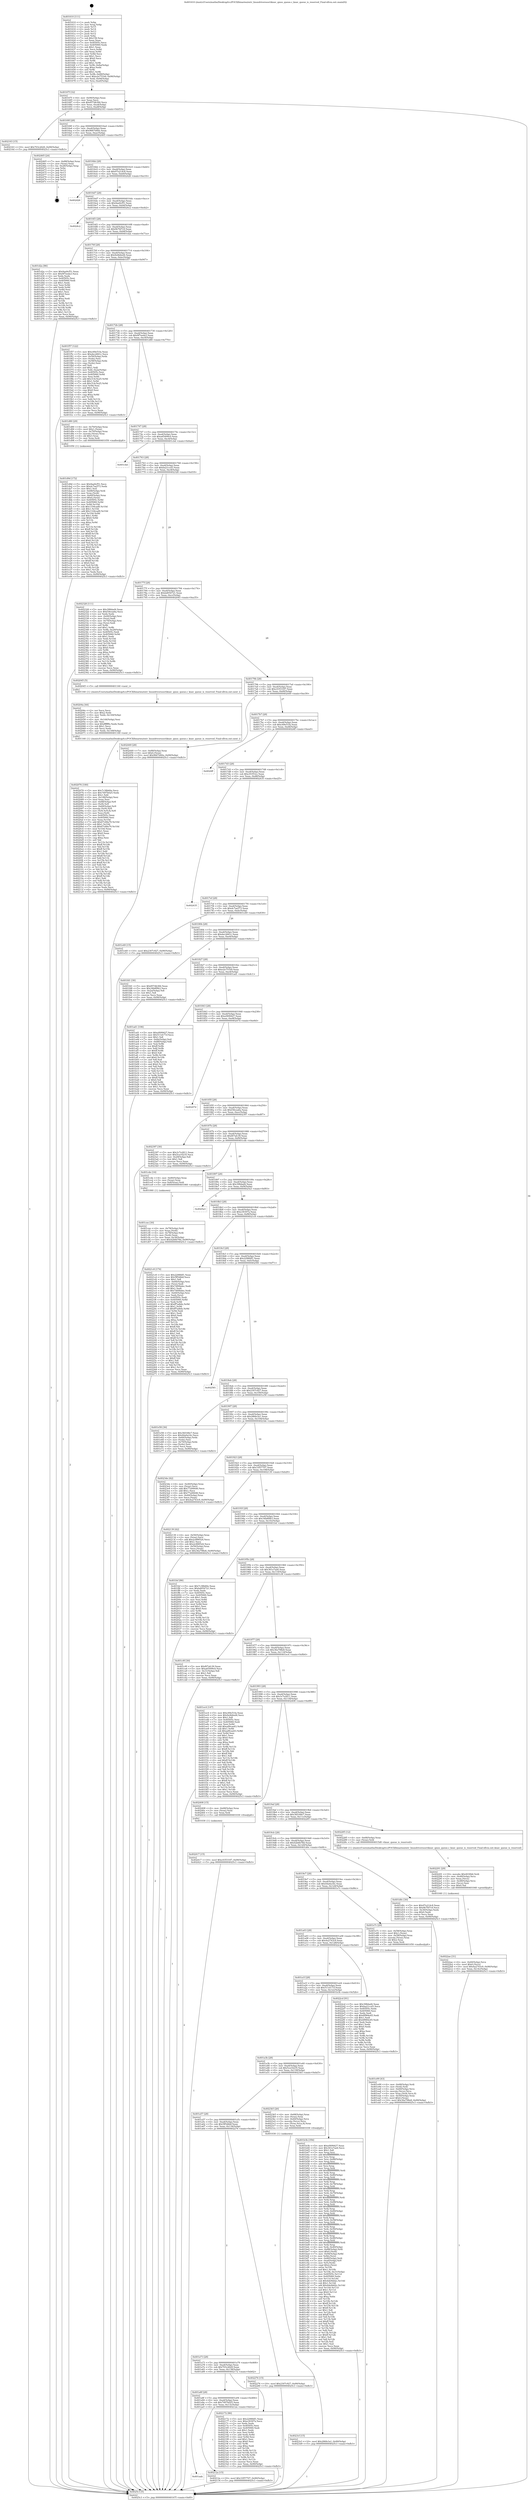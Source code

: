 digraph "0x401610" {
  label = "0x401610 (/mnt/c/Users/mathe/Desktop/tcc/POCII/binaries/extr_linuxdriverssoctiknav_qmss_queue.c_knav_queue_is_reserved_Final-ollvm.out::main(0))"
  labelloc = "t"
  node[shape=record]

  Entry [label="",width=0.3,height=0.3,shape=circle,fillcolor=black,style=filled]
  "0x40167f" [label="{
     0x40167f [32]\l
     | [instrs]\l
     &nbsp;&nbsp;0x40167f \<+6\>: mov -0x90(%rbp),%eax\l
     &nbsp;&nbsp;0x401685 \<+2\>: mov %eax,%ecx\l
     &nbsp;&nbsp;0x401687 \<+6\>: sub $0x857db384,%ecx\l
     &nbsp;&nbsp;0x40168d \<+6\>: mov %eax,-0xa4(%rbp)\l
     &nbsp;&nbsp;0x401693 \<+6\>: mov %ecx,-0xa8(%rbp)\l
     &nbsp;&nbsp;0x401699 \<+6\>: je 0000000000402163 \<main+0xb53\>\l
  }"]
  "0x402163" [label="{
     0x402163 [15]\l
     | [instrs]\l
     &nbsp;&nbsp;0x402163 \<+10\>: movl $0x703c2629,-0x90(%rbp)\l
     &nbsp;&nbsp;0x40216d \<+5\>: jmp 00000000004025c3 \<main+0xfb3\>\l
  }"]
  "0x40169f" [label="{
     0x40169f [28]\l
     | [instrs]\l
     &nbsp;&nbsp;0x40169f \<+5\>: jmp 00000000004016a4 \<main+0x94\>\l
     &nbsp;&nbsp;0x4016a4 \<+6\>: mov -0xa4(%rbp),%eax\l
     &nbsp;&nbsp;0x4016aa \<+5\>: sub $0x9667d40e,%eax\l
     &nbsp;&nbsp;0x4016af \<+6\>: mov %eax,-0xac(%rbp)\l
     &nbsp;&nbsp;0x4016b5 \<+6\>: je 0000000000402465 \<main+0xe55\>\l
  }"]
  Exit [label="",width=0.3,height=0.3,shape=circle,fillcolor=black,style=filled,peripheries=2]
  "0x402465" [label="{
     0x402465 [24]\l
     | [instrs]\l
     &nbsp;&nbsp;0x402465 \<+7\>: mov -0x88(%rbp),%rax\l
     &nbsp;&nbsp;0x40246c \<+2\>: mov (%rax),%eax\l
     &nbsp;&nbsp;0x40246e \<+4\>: lea -0x28(%rbp),%rsp\l
     &nbsp;&nbsp;0x402472 \<+1\>: pop %rbx\l
     &nbsp;&nbsp;0x402473 \<+2\>: pop %r12\l
     &nbsp;&nbsp;0x402475 \<+2\>: pop %r13\l
     &nbsp;&nbsp;0x402477 \<+2\>: pop %r14\l
     &nbsp;&nbsp;0x402479 \<+2\>: pop %r15\l
     &nbsp;&nbsp;0x40247b \<+1\>: pop %rbp\l
     &nbsp;&nbsp;0x40247c \<+1\>: ret\l
  }"]
  "0x4016bb" [label="{
     0x4016bb [28]\l
     | [instrs]\l
     &nbsp;&nbsp;0x4016bb \<+5\>: jmp 00000000004016c0 \<main+0xb0\>\l
     &nbsp;&nbsp;0x4016c0 \<+6\>: mov -0xa4(%rbp),%eax\l
     &nbsp;&nbsp;0x4016c6 \<+5\>: sub $0x97e214c8,%eax\l
     &nbsp;&nbsp;0x4016cb \<+6\>: mov %eax,-0xb0(%rbp)\l
     &nbsp;&nbsp;0x4016d1 \<+6\>: je 0000000000402426 \<main+0xe16\>\l
  }"]
  "0x402417" [label="{
     0x402417 [15]\l
     | [instrs]\l
     &nbsp;&nbsp;0x402417 \<+10\>: movl $0xc0353187,-0x90(%rbp)\l
     &nbsp;&nbsp;0x402421 \<+5\>: jmp 00000000004025c3 \<main+0xfb3\>\l
  }"]
  "0x402426" [label="{
     0x402426\l
  }", style=dashed]
  "0x4016d7" [label="{
     0x4016d7 [28]\l
     | [instrs]\l
     &nbsp;&nbsp;0x4016d7 \<+5\>: jmp 00000000004016dc \<main+0xcc\>\l
     &nbsp;&nbsp;0x4016dc \<+6\>: mov -0xa4(%rbp),%eax\l
     &nbsp;&nbsp;0x4016e2 \<+5\>: sub $0x9aa9cf51,%eax\l
     &nbsp;&nbsp;0x4016e7 \<+6\>: mov %eax,-0xb4(%rbp)\l
     &nbsp;&nbsp;0x4016ed \<+6\>: je 00000000004024c2 \<main+0xeb2\>\l
  }"]
  "0x4023cf" [label="{
     0x4023cf [15]\l
     | [instrs]\l
     &nbsp;&nbsp;0x4023cf \<+10\>: movl $0x286fe3a1,-0x90(%rbp)\l
     &nbsp;&nbsp;0x4023d9 \<+5\>: jmp 00000000004025c3 \<main+0xfb3\>\l
  }"]
  "0x4024c2" [label="{
     0x4024c2\l
  }", style=dashed]
  "0x4016f3" [label="{
     0x4016f3 [28]\l
     | [instrs]\l
     &nbsp;&nbsp;0x4016f3 \<+5\>: jmp 00000000004016f8 \<main+0xe8\>\l
     &nbsp;&nbsp;0x4016f8 \<+6\>: mov -0xa4(%rbp),%eax\l
     &nbsp;&nbsp;0x4016fe \<+5\>: sub $0x9b7fd7c9,%eax\l
     &nbsp;&nbsp;0x401703 \<+6\>: mov %eax,-0xb8(%rbp)\l
     &nbsp;&nbsp;0x401709 \<+6\>: je 0000000000401d2a \<main+0x71a\>\l
  }"]
  "0x4022ae" [label="{
     0x4022ae [31]\l
     | [instrs]\l
     &nbsp;&nbsp;0x4022ae \<+4\>: mov -0x40(%rbp),%rcx\l
     &nbsp;&nbsp;0x4022b2 \<+6\>: movl $0x0,(%rcx)\l
     &nbsp;&nbsp;0x4022b8 \<+10\>: movl $0x4a2743c9,-0x90(%rbp)\l
     &nbsp;&nbsp;0x4022c2 \<+6\>: mov %eax,-0x14c(%rbp)\l
     &nbsp;&nbsp;0x4022c8 \<+5\>: jmp 00000000004025c3 \<main+0xfb3\>\l
  }"]
  "0x401d2a" [label="{
     0x401d2a [86]\l
     | [instrs]\l
     &nbsp;&nbsp;0x401d2a \<+5\>: mov $0x9aa9cf51,%eax\l
     &nbsp;&nbsp;0x401d2f \<+5\>: mov $0x9f7eeda3,%ecx\l
     &nbsp;&nbsp;0x401d34 \<+2\>: xor %edx,%edx\l
     &nbsp;&nbsp;0x401d36 \<+7\>: mov 0x40505c,%esi\l
     &nbsp;&nbsp;0x401d3d \<+7\>: mov 0x405060,%edi\l
     &nbsp;&nbsp;0x401d44 \<+3\>: sub $0x1,%edx\l
     &nbsp;&nbsp;0x401d47 \<+3\>: mov %esi,%r8d\l
     &nbsp;&nbsp;0x401d4a \<+3\>: add %edx,%r8d\l
     &nbsp;&nbsp;0x401d4d \<+4\>: imul %r8d,%esi\l
     &nbsp;&nbsp;0x401d51 \<+3\>: and $0x1,%esi\l
     &nbsp;&nbsp;0x401d54 \<+3\>: cmp $0x0,%esi\l
     &nbsp;&nbsp;0x401d57 \<+4\>: sete %r9b\l
     &nbsp;&nbsp;0x401d5b \<+3\>: cmp $0xa,%edi\l
     &nbsp;&nbsp;0x401d5e \<+4\>: setl %r10b\l
     &nbsp;&nbsp;0x401d62 \<+3\>: mov %r9b,%r11b\l
     &nbsp;&nbsp;0x401d65 \<+3\>: and %r10b,%r11b\l
     &nbsp;&nbsp;0x401d68 \<+3\>: xor %r10b,%r9b\l
     &nbsp;&nbsp;0x401d6b \<+3\>: or %r9b,%r11b\l
     &nbsp;&nbsp;0x401d6e \<+4\>: test $0x1,%r11b\l
     &nbsp;&nbsp;0x401d72 \<+3\>: cmovne %ecx,%eax\l
     &nbsp;&nbsp;0x401d75 \<+6\>: mov %eax,-0x90(%rbp)\l
     &nbsp;&nbsp;0x401d7b \<+5\>: jmp 00000000004025c3 \<main+0xfb3\>\l
  }"]
  "0x40170f" [label="{
     0x40170f [28]\l
     | [instrs]\l
     &nbsp;&nbsp;0x40170f \<+5\>: jmp 0000000000401714 \<main+0x104\>\l
     &nbsp;&nbsp;0x401714 \<+6\>: mov -0xa4(%rbp),%eax\l
     &nbsp;&nbsp;0x40171a \<+5\>: sub $0x9e4b6ed4,%eax\l
     &nbsp;&nbsp;0x40171f \<+6\>: mov %eax,-0xbc(%rbp)\l
     &nbsp;&nbsp;0x401725 \<+6\>: je 0000000000401f57 \<main+0x947\>\l
  }"]
  "0x402291" [label="{
     0x402291 [29]\l
     | [instrs]\l
     &nbsp;&nbsp;0x402291 \<+10\>: movabs $0x4030b6,%rdi\l
     &nbsp;&nbsp;0x40229b \<+4\>: mov -0x48(%rbp),%rcx\l
     &nbsp;&nbsp;0x40229f \<+2\>: mov %eax,(%rcx)\l
     &nbsp;&nbsp;0x4022a1 \<+4\>: mov -0x48(%rbp),%rcx\l
     &nbsp;&nbsp;0x4022a5 \<+2\>: mov (%rcx),%esi\l
     &nbsp;&nbsp;0x4022a7 \<+2\>: mov $0x0,%al\l
     &nbsp;&nbsp;0x4022a9 \<+5\>: call 0000000000401040 \<printf@plt\>\l
     | [calls]\l
     &nbsp;&nbsp;0x401040 \{1\} (unknown)\l
  }"]
  "0x401f57" [label="{
     0x401f57 [122]\l
     | [instrs]\l
     &nbsp;&nbsp;0x401f57 \<+5\>: mov $0xc69e51fa,%eax\l
     &nbsp;&nbsp;0x401f5c \<+5\>: mov $0xdec2661c,%ecx\l
     &nbsp;&nbsp;0x401f61 \<+4\>: mov -0x50(%rbp),%rdx\l
     &nbsp;&nbsp;0x401f65 \<+2\>: mov (%rdx),%esi\l
     &nbsp;&nbsp;0x401f67 \<+4\>: mov -0x58(%rbp),%rdx\l
     &nbsp;&nbsp;0x401f6b \<+2\>: cmp (%rdx),%esi\l
     &nbsp;&nbsp;0x401f6d \<+4\>: setl %dil\l
     &nbsp;&nbsp;0x401f71 \<+4\>: and $0x1,%dil\l
     &nbsp;&nbsp;0x401f75 \<+4\>: mov %dil,-0x2a(%rbp)\l
     &nbsp;&nbsp;0x401f79 \<+7\>: mov 0x40505c,%esi\l
     &nbsp;&nbsp;0x401f80 \<+8\>: mov 0x405060,%r8d\l
     &nbsp;&nbsp;0x401f88 \<+3\>: mov %esi,%r9d\l
     &nbsp;&nbsp;0x401f8b \<+7\>: add $0x314c5e25,%r9d\l
     &nbsp;&nbsp;0x401f92 \<+4\>: sub $0x1,%r9d\l
     &nbsp;&nbsp;0x401f96 \<+7\>: sub $0x314c5e25,%r9d\l
     &nbsp;&nbsp;0x401f9d \<+4\>: imul %r9d,%esi\l
     &nbsp;&nbsp;0x401fa1 \<+3\>: and $0x1,%esi\l
     &nbsp;&nbsp;0x401fa4 \<+3\>: cmp $0x0,%esi\l
     &nbsp;&nbsp;0x401fa7 \<+4\>: sete %dil\l
     &nbsp;&nbsp;0x401fab \<+4\>: cmp $0xa,%r8d\l
     &nbsp;&nbsp;0x401faf \<+4\>: setl %r10b\l
     &nbsp;&nbsp;0x401fb3 \<+3\>: mov %dil,%r11b\l
     &nbsp;&nbsp;0x401fb6 \<+3\>: and %r10b,%r11b\l
     &nbsp;&nbsp;0x401fb9 \<+3\>: xor %r10b,%dil\l
     &nbsp;&nbsp;0x401fbc \<+3\>: or %dil,%r11b\l
     &nbsp;&nbsp;0x401fbf \<+4\>: test $0x1,%r11b\l
     &nbsp;&nbsp;0x401fc3 \<+3\>: cmovne %ecx,%eax\l
     &nbsp;&nbsp;0x401fc6 \<+6\>: mov %eax,-0x90(%rbp)\l
     &nbsp;&nbsp;0x401fcc \<+5\>: jmp 00000000004025c3 \<main+0xfb3\>\l
  }"]
  "0x40172b" [label="{
     0x40172b [28]\l
     | [instrs]\l
     &nbsp;&nbsp;0x40172b \<+5\>: jmp 0000000000401730 \<main+0x120\>\l
     &nbsp;&nbsp;0x401730 \<+6\>: mov -0xa4(%rbp),%eax\l
     &nbsp;&nbsp;0x401736 \<+5\>: sub $0x9f7eeda3,%eax\l
     &nbsp;&nbsp;0x40173b \<+6\>: mov %eax,-0xc0(%rbp)\l
     &nbsp;&nbsp;0x401741 \<+6\>: je 0000000000401d80 \<main+0x770\>\l
  }"]
  "0x401aab" [label="{
     0x401aab\l
  }", style=dashed]
  "0x401d80" [label="{
     0x401d80 [29]\l
     | [instrs]\l
     &nbsp;&nbsp;0x401d80 \<+4\>: mov -0x70(%rbp),%rax\l
     &nbsp;&nbsp;0x401d84 \<+6\>: movl $0x1,(%rax)\l
     &nbsp;&nbsp;0x401d8a \<+4\>: mov -0x70(%rbp),%rax\l
     &nbsp;&nbsp;0x401d8e \<+3\>: movslq (%rax),%rax\l
     &nbsp;&nbsp;0x401d91 \<+4\>: shl $0x3,%rax\l
     &nbsp;&nbsp;0x401d95 \<+3\>: mov %rax,%rdi\l
     &nbsp;&nbsp;0x401d98 \<+5\>: call 0000000000401050 \<malloc@plt\>\l
     | [calls]\l
     &nbsp;&nbsp;0x401050 \{1\} (unknown)\l
  }"]
  "0x401747" [label="{
     0x401747 [28]\l
     | [instrs]\l
     &nbsp;&nbsp;0x401747 \<+5\>: jmp 000000000040174c \<main+0x13c\>\l
     &nbsp;&nbsp;0x40174c \<+6\>: mov -0xa4(%rbp),%eax\l
     &nbsp;&nbsp;0x401752 \<+5\>: sub $0xa65499c0,%eax\l
     &nbsp;&nbsp;0x401757 \<+6\>: mov %eax,-0xc4(%rbp)\l
     &nbsp;&nbsp;0x40175d \<+6\>: je 0000000000401cbd \<main+0x6ad\>\l
  }"]
  "0x40212a" [label="{
     0x40212a [15]\l
     | [instrs]\l
     &nbsp;&nbsp;0x40212a \<+10\>: movl $0x33f57707,-0x90(%rbp)\l
     &nbsp;&nbsp;0x402134 \<+5\>: jmp 00000000004025c3 \<main+0xfb3\>\l
  }"]
  "0x401cbd" [label="{
     0x401cbd\l
  }", style=dashed]
  "0x401763" [label="{
     0x401763 [28]\l
     | [instrs]\l
     &nbsp;&nbsp;0x401763 \<+5\>: jmp 0000000000401768 \<main+0x158\>\l
     &nbsp;&nbsp;0x401768 \<+6\>: mov -0xa4(%rbp),%eax\l
     &nbsp;&nbsp;0x40176e \<+5\>: sub $0xba21ccd3,%eax\l
     &nbsp;&nbsp;0x401773 \<+6\>: mov %eax,-0xc8(%rbp)\l
     &nbsp;&nbsp;0x401779 \<+6\>: je 0000000000402328 \<main+0xd18\>\l
  }"]
  "0x401a8f" [label="{
     0x401a8f [28]\l
     | [instrs]\l
     &nbsp;&nbsp;0x401a8f \<+5\>: jmp 0000000000401a94 \<main+0x484\>\l
     &nbsp;&nbsp;0x401a94 \<+6\>: mov -0xa4(%rbp),%eax\l
     &nbsp;&nbsp;0x401a9a \<+5\>: sub $0x7497b025,%eax\l
     &nbsp;&nbsp;0x401a9f \<+6\>: mov %eax,-0x13c(%rbp)\l
     &nbsp;&nbsp;0x401aa5 \<+6\>: je 000000000040212a \<main+0xb1a\>\l
  }"]
  "0x402328" [label="{
     0x402328 [111]\l
     | [instrs]\l
     &nbsp;&nbsp;0x402328 \<+5\>: mov $0x398dad4,%eax\l
     &nbsp;&nbsp;0x40232d \<+5\>: mov $0xf36cea6a,%ecx\l
     &nbsp;&nbsp;0x402332 \<+2\>: xor %edx,%edx\l
     &nbsp;&nbsp;0x402334 \<+4\>: mov -0x40(%rbp),%rsi\l
     &nbsp;&nbsp;0x402338 \<+2\>: mov (%rsi),%edi\l
     &nbsp;&nbsp;0x40233a \<+4\>: mov -0x70(%rbp),%rsi\l
     &nbsp;&nbsp;0x40233e \<+2\>: cmp (%rsi),%edi\l
     &nbsp;&nbsp;0x402340 \<+4\>: setl %r8b\l
     &nbsp;&nbsp;0x402344 \<+4\>: and $0x1,%r8b\l
     &nbsp;&nbsp;0x402348 \<+4\>: mov %r8b,-0x29(%rbp)\l
     &nbsp;&nbsp;0x40234c \<+7\>: mov 0x40505c,%edi\l
     &nbsp;&nbsp;0x402353 \<+8\>: mov 0x405060,%r9d\l
     &nbsp;&nbsp;0x40235b \<+3\>: sub $0x1,%edx\l
     &nbsp;&nbsp;0x40235e \<+3\>: mov %edi,%r10d\l
     &nbsp;&nbsp;0x402361 \<+3\>: add %edx,%r10d\l
     &nbsp;&nbsp;0x402364 \<+4\>: imul %r10d,%edi\l
     &nbsp;&nbsp;0x402368 \<+3\>: and $0x1,%edi\l
     &nbsp;&nbsp;0x40236b \<+3\>: cmp $0x0,%edi\l
     &nbsp;&nbsp;0x40236e \<+4\>: sete %r8b\l
     &nbsp;&nbsp;0x402372 \<+4\>: cmp $0xa,%r9d\l
     &nbsp;&nbsp;0x402376 \<+4\>: setl %r11b\l
     &nbsp;&nbsp;0x40237a \<+3\>: mov %r8b,%bl\l
     &nbsp;&nbsp;0x40237d \<+3\>: and %r11b,%bl\l
     &nbsp;&nbsp;0x402380 \<+3\>: xor %r11b,%r8b\l
     &nbsp;&nbsp;0x402383 \<+3\>: or %r8b,%bl\l
     &nbsp;&nbsp;0x402386 \<+3\>: test $0x1,%bl\l
     &nbsp;&nbsp;0x402389 \<+3\>: cmovne %ecx,%eax\l
     &nbsp;&nbsp;0x40238c \<+6\>: mov %eax,-0x90(%rbp)\l
     &nbsp;&nbsp;0x402392 \<+5\>: jmp 00000000004025c3 \<main+0xfb3\>\l
  }"]
  "0x40177f" [label="{
     0x40177f [28]\l
     | [instrs]\l
     &nbsp;&nbsp;0x40177f \<+5\>: jmp 0000000000401784 \<main+0x174\>\l
     &nbsp;&nbsp;0x401784 \<+6\>: mov -0xa4(%rbp),%eax\l
     &nbsp;&nbsp;0x40178a \<+5\>: sub $0xbd054721,%eax\l
     &nbsp;&nbsp;0x40178f \<+6\>: mov %eax,-0xcc(%rbp)\l
     &nbsp;&nbsp;0x401795 \<+6\>: je 0000000000402045 \<main+0xa35\>\l
  }"]
  "0x402172" [label="{
     0x402172 [86]\l
     | [instrs]\l
     &nbsp;&nbsp;0x402172 \<+5\>: mov $0x2298fdf1,%eax\l
     &nbsp;&nbsp;0x402177 \<+5\>: mov $0xe30307a,%ecx\l
     &nbsp;&nbsp;0x40217c \<+2\>: xor %edx,%edx\l
     &nbsp;&nbsp;0x40217e \<+7\>: mov 0x40505c,%esi\l
     &nbsp;&nbsp;0x402185 \<+7\>: mov 0x405060,%edi\l
     &nbsp;&nbsp;0x40218c \<+3\>: sub $0x1,%edx\l
     &nbsp;&nbsp;0x40218f \<+3\>: mov %esi,%r8d\l
     &nbsp;&nbsp;0x402192 \<+3\>: add %edx,%r8d\l
     &nbsp;&nbsp;0x402195 \<+4\>: imul %r8d,%esi\l
     &nbsp;&nbsp;0x402199 \<+3\>: and $0x1,%esi\l
     &nbsp;&nbsp;0x40219c \<+3\>: cmp $0x0,%esi\l
     &nbsp;&nbsp;0x40219f \<+4\>: sete %r9b\l
     &nbsp;&nbsp;0x4021a3 \<+3\>: cmp $0xa,%edi\l
     &nbsp;&nbsp;0x4021a6 \<+4\>: setl %r10b\l
     &nbsp;&nbsp;0x4021aa \<+3\>: mov %r9b,%r11b\l
     &nbsp;&nbsp;0x4021ad \<+3\>: and %r10b,%r11b\l
     &nbsp;&nbsp;0x4021b0 \<+3\>: xor %r10b,%r9b\l
     &nbsp;&nbsp;0x4021b3 \<+3\>: or %r9b,%r11b\l
     &nbsp;&nbsp;0x4021b6 \<+4\>: test $0x1,%r11b\l
     &nbsp;&nbsp;0x4021ba \<+3\>: cmovne %ecx,%eax\l
     &nbsp;&nbsp;0x4021bd \<+6\>: mov %eax,-0x90(%rbp)\l
     &nbsp;&nbsp;0x4021c3 \<+5\>: jmp 00000000004025c3 \<main+0xfb3\>\l
  }"]
  "0x402045" [label="{
     0x402045 [5]\l
     | [instrs]\l
     &nbsp;&nbsp;0x402045 \<+5\>: call 0000000000401160 \<next_i\>\l
     | [calls]\l
     &nbsp;&nbsp;0x401160 \{1\} (/mnt/c/Users/mathe/Desktop/tcc/POCII/binaries/extr_linuxdriverssoctiknav_qmss_queue.c_knav_queue_is_reserved_Final-ollvm.out::next_i)\l
  }"]
  "0x40179b" [label="{
     0x40179b [28]\l
     | [instrs]\l
     &nbsp;&nbsp;0x40179b \<+5\>: jmp 00000000004017a0 \<main+0x190\>\l
     &nbsp;&nbsp;0x4017a0 \<+6\>: mov -0xa4(%rbp),%eax\l
     &nbsp;&nbsp;0x4017a6 \<+5\>: sub $0xc0353187,%eax\l
     &nbsp;&nbsp;0x4017ab \<+6\>: mov %eax,-0xd0(%rbp)\l
     &nbsp;&nbsp;0x4017b1 \<+6\>: je 0000000000402449 \<main+0xe39\>\l
  }"]
  "0x401a73" [label="{
     0x401a73 [28]\l
     | [instrs]\l
     &nbsp;&nbsp;0x401a73 \<+5\>: jmp 0000000000401a78 \<main+0x468\>\l
     &nbsp;&nbsp;0x401a78 \<+6\>: mov -0xa4(%rbp),%eax\l
     &nbsp;&nbsp;0x401a7e \<+5\>: sub $0x703c2629,%eax\l
     &nbsp;&nbsp;0x401a83 \<+6\>: mov %eax,-0x138(%rbp)\l
     &nbsp;&nbsp;0x401a89 \<+6\>: je 0000000000402172 \<main+0xb62\>\l
  }"]
  "0x402449" [label="{
     0x402449 [28]\l
     | [instrs]\l
     &nbsp;&nbsp;0x402449 \<+7\>: mov -0x88(%rbp),%rax\l
     &nbsp;&nbsp;0x402450 \<+6\>: movl $0x0,(%rax)\l
     &nbsp;&nbsp;0x402456 \<+10\>: movl $0x9667d40e,-0x90(%rbp)\l
     &nbsp;&nbsp;0x402460 \<+5\>: jmp 00000000004025c3 \<main+0xfb3\>\l
  }"]
  "0x4017b7" [label="{
     0x4017b7 [28]\l
     | [instrs]\l
     &nbsp;&nbsp;0x4017b7 \<+5\>: jmp 00000000004017bc \<main+0x1ac\>\l
     &nbsp;&nbsp;0x4017bc \<+6\>: mov -0xa4(%rbp),%eax\l
     &nbsp;&nbsp;0x4017c2 \<+5\>: sub $0xc69e51fa,%eax\l
     &nbsp;&nbsp;0x4017c7 \<+6\>: mov %eax,-0xd4(%rbp)\l
     &nbsp;&nbsp;0x4017cd \<+6\>: je 00000000004024ff \<main+0xeef\>\l
  }"]
  "0x402276" [label="{
     0x402276 [15]\l
     | [instrs]\l
     &nbsp;&nbsp;0x402276 \<+10\>: movl $0x2307c927,-0x90(%rbp)\l
     &nbsp;&nbsp;0x402280 \<+5\>: jmp 00000000004025c3 \<main+0xfb3\>\l
  }"]
  "0x4024ff" [label="{
     0x4024ff\l
  }", style=dashed]
  "0x4017d3" [label="{
     0x4017d3 [28]\l
     | [instrs]\l
     &nbsp;&nbsp;0x4017d3 \<+5\>: jmp 00000000004017d8 \<main+0x1c8\>\l
     &nbsp;&nbsp;0x4017d8 \<+6\>: mov -0xa4(%rbp),%eax\l
     &nbsp;&nbsp;0x4017de \<+5\>: sub $0xc91f53cc,%eax\l
     &nbsp;&nbsp;0x4017e3 \<+6\>: mov %eax,-0xd8(%rbp)\l
     &nbsp;&nbsp;0x4017e9 \<+6\>: je 0000000000402435 \<main+0xe25\>\l
  }"]
  "0x401a57" [label="{
     0x401a57 [28]\l
     | [instrs]\l
     &nbsp;&nbsp;0x401a57 \<+5\>: jmp 0000000000401a5c \<main+0x44c\>\l
     &nbsp;&nbsp;0x401a5c \<+6\>: mov -0xa4(%rbp),%eax\l
     &nbsp;&nbsp;0x401a62 \<+5\>: sub $0x5ff3dbbf,%eax\l
     &nbsp;&nbsp;0x401a67 \<+6\>: mov %eax,-0x134(%rbp)\l
     &nbsp;&nbsp;0x401a6d \<+6\>: je 0000000000402276 \<main+0xc66\>\l
  }"]
  "0x402435" [label="{
     0x402435\l
  }", style=dashed]
  "0x4017ef" [label="{
     0x4017ef [28]\l
     | [instrs]\l
     &nbsp;&nbsp;0x4017ef \<+5\>: jmp 00000000004017f4 \<main+0x1e4\>\l
     &nbsp;&nbsp;0x4017f4 \<+6\>: mov -0xa4(%rbp),%eax\l
     &nbsp;&nbsp;0x4017fa \<+5\>: sub $0xdc7aa573,%eax\l
     &nbsp;&nbsp;0x4017ff \<+6\>: mov %eax,-0xdc(%rbp)\l
     &nbsp;&nbsp;0x401805 \<+6\>: je 0000000000401e49 \<main+0x839\>\l
  }"]
  "0x4023b5" [label="{
     0x4023b5 [26]\l
     | [instrs]\l
     &nbsp;&nbsp;0x4023b5 \<+4\>: mov -0x68(%rbp),%rax\l
     &nbsp;&nbsp;0x4023b9 \<+3\>: mov (%rax),%rax\l
     &nbsp;&nbsp;0x4023bc \<+4\>: mov -0x40(%rbp),%rcx\l
     &nbsp;&nbsp;0x4023c0 \<+3\>: movslq (%rcx),%rcx\l
     &nbsp;&nbsp;0x4023c3 \<+4\>: mov (%rax,%rcx,8),%rax\l
     &nbsp;&nbsp;0x4023c7 \<+3\>: mov %rax,%rdi\l
     &nbsp;&nbsp;0x4023ca \<+5\>: call 0000000000401030 \<free@plt\>\l
     | [calls]\l
     &nbsp;&nbsp;0x401030 \{1\} (unknown)\l
  }"]
  "0x401e49" [label="{
     0x401e49 [15]\l
     | [instrs]\l
     &nbsp;&nbsp;0x401e49 \<+10\>: movl $0x2307c927,-0x90(%rbp)\l
     &nbsp;&nbsp;0x401e53 \<+5\>: jmp 00000000004025c3 \<main+0xfb3\>\l
  }"]
  "0x40180b" [label="{
     0x40180b [28]\l
     | [instrs]\l
     &nbsp;&nbsp;0x40180b \<+5\>: jmp 0000000000401810 \<main+0x200\>\l
     &nbsp;&nbsp;0x401810 \<+6\>: mov -0xa4(%rbp),%eax\l
     &nbsp;&nbsp;0x401816 \<+5\>: sub $0xdec2661c,%eax\l
     &nbsp;&nbsp;0x40181b \<+6\>: mov %eax,-0xe0(%rbp)\l
     &nbsp;&nbsp;0x401821 \<+6\>: je 0000000000401fd1 \<main+0x9c1\>\l
  }"]
  "0x402076" [label="{
     0x402076 [180]\l
     | [instrs]\l
     &nbsp;&nbsp;0x402076 \<+5\>: mov $0x7c38b60e,%ecx\l
     &nbsp;&nbsp;0x40207b \<+5\>: mov $0x7497b025,%edx\l
     &nbsp;&nbsp;0x402080 \<+3\>: mov $0x1,%dil\l
     &nbsp;&nbsp;0x402083 \<+6\>: mov -0x148(%rbp),%esi\l
     &nbsp;&nbsp;0x402089 \<+3\>: imul %eax,%esi\l
     &nbsp;&nbsp;0x40208c \<+4\>: mov -0x68(%rbp),%r8\l
     &nbsp;&nbsp;0x402090 \<+3\>: mov (%r8),%r8\l
     &nbsp;&nbsp;0x402093 \<+4\>: mov -0x60(%rbp),%r9\l
     &nbsp;&nbsp;0x402097 \<+3\>: movslq (%r9),%r9\l
     &nbsp;&nbsp;0x40209a \<+4\>: mov (%r8,%r9,8),%r8\l
     &nbsp;&nbsp;0x40209e \<+3\>: mov %esi,(%r8)\l
     &nbsp;&nbsp;0x4020a1 \<+7\>: mov 0x40505c,%eax\l
     &nbsp;&nbsp;0x4020a8 \<+7\>: mov 0x405060,%esi\l
     &nbsp;&nbsp;0x4020af \<+3\>: mov %eax,%r10d\l
     &nbsp;&nbsp;0x4020b2 \<+7\>: add $0x67c68a79,%r10d\l
     &nbsp;&nbsp;0x4020b9 \<+4\>: sub $0x1,%r10d\l
     &nbsp;&nbsp;0x4020bd \<+7\>: sub $0x67c68a79,%r10d\l
     &nbsp;&nbsp;0x4020c4 \<+4\>: imul %r10d,%eax\l
     &nbsp;&nbsp;0x4020c8 \<+3\>: and $0x1,%eax\l
     &nbsp;&nbsp;0x4020cb \<+3\>: cmp $0x0,%eax\l
     &nbsp;&nbsp;0x4020ce \<+4\>: sete %r11b\l
     &nbsp;&nbsp;0x4020d2 \<+3\>: cmp $0xa,%esi\l
     &nbsp;&nbsp;0x4020d5 \<+3\>: setl %bl\l
     &nbsp;&nbsp;0x4020d8 \<+3\>: mov %r11b,%r14b\l
     &nbsp;&nbsp;0x4020db \<+4\>: xor $0xff,%r14b\l
     &nbsp;&nbsp;0x4020df \<+3\>: mov %bl,%r15b\l
     &nbsp;&nbsp;0x4020e2 \<+4\>: xor $0xff,%r15b\l
     &nbsp;&nbsp;0x4020e6 \<+4\>: xor $0x1,%dil\l
     &nbsp;&nbsp;0x4020ea \<+3\>: mov %r14b,%r12b\l
     &nbsp;&nbsp;0x4020ed \<+4\>: and $0xff,%r12b\l
     &nbsp;&nbsp;0x4020f1 \<+3\>: and %dil,%r11b\l
     &nbsp;&nbsp;0x4020f4 \<+3\>: mov %r15b,%r13b\l
     &nbsp;&nbsp;0x4020f7 \<+4\>: and $0xff,%r13b\l
     &nbsp;&nbsp;0x4020fb \<+3\>: and %dil,%bl\l
     &nbsp;&nbsp;0x4020fe \<+3\>: or %r11b,%r12b\l
     &nbsp;&nbsp;0x402101 \<+3\>: or %bl,%r13b\l
     &nbsp;&nbsp;0x402104 \<+3\>: xor %r13b,%r12b\l
     &nbsp;&nbsp;0x402107 \<+3\>: or %r15b,%r14b\l
     &nbsp;&nbsp;0x40210a \<+4\>: xor $0xff,%r14b\l
     &nbsp;&nbsp;0x40210e \<+4\>: or $0x1,%dil\l
     &nbsp;&nbsp;0x402112 \<+3\>: and %dil,%r14b\l
     &nbsp;&nbsp;0x402115 \<+3\>: or %r14b,%r12b\l
     &nbsp;&nbsp;0x402118 \<+4\>: test $0x1,%r12b\l
     &nbsp;&nbsp;0x40211c \<+3\>: cmovne %edx,%ecx\l
     &nbsp;&nbsp;0x40211f \<+6\>: mov %ecx,-0x90(%rbp)\l
     &nbsp;&nbsp;0x402125 \<+5\>: jmp 00000000004025c3 \<main+0xfb3\>\l
  }"]
  "0x401fd1" [label="{
     0x401fd1 [30]\l
     | [instrs]\l
     &nbsp;&nbsp;0x401fd1 \<+5\>: mov $0x857db384,%eax\l
     &nbsp;&nbsp;0x401fd6 \<+5\>: mov $0x34b8f9b3,%ecx\l
     &nbsp;&nbsp;0x401fdb \<+3\>: mov -0x2a(%rbp),%dl\l
     &nbsp;&nbsp;0x401fde \<+3\>: test $0x1,%dl\l
     &nbsp;&nbsp;0x401fe1 \<+3\>: cmovne %ecx,%eax\l
     &nbsp;&nbsp;0x401fe4 \<+6\>: mov %eax,-0x90(%rbp)\l
     &nbsp;&nbsp;0x401fea \<+5\>: jmp 00000000004025c3 \<main+0xfb3\>\l
  }"]
  "0x401827" [label="{
     0x401827 [28]\l
     | [instrs]\l
     &nbsp;&nbsp;0x401827 \<+5\>: jmp 000000000040182c \<main+0x21c\>\l
     &nbsp;&nbsp;0x40182c \<+6\>: mov -0xa4(%rbp),%eax\l
     &nbsp;&nbsp;0x401832 \<+5\>: sub $0xe2e751b9,%eax\l
     &nbsp;&nbsp;0x401837 \<+6\>: mov %eax,-0xe4(%rbp)\l
     &nbsp;&nbsp;0x40183d \<+6\>: je 0000000000401ad1 \<main+0x4c1\>\l
  }"]
  "0x40204a" [label="{
     0x40204a [44]\l
     | [instrs]\l
     &nbsp;&nbsp;0x40204a \<+2\>: xor %ecx,%ecx\l
     &nbsp;&nbsp;0x40204c \<+5\>: mov $0x2,%edx\l
     &nbsp;&nbsp;0x402051 \<+6\>: mov %edx,-0x144(%rbp)\l
     &nbsp;&nbsp;0x402057 \<+1\>: cltd\l
     &nbsp;&nbsp;0x402058 \<+6\>: mov -0x144(%rbp),%esi\l
     &nbsp;&nbsp;0x40205e \<+2\>: idiv %esi\l
     &nbsp;&nbsp;0x402060 \<+6\>: imul $0xfffffffe,%edx,%edx\l
     &nbsp;&nbsp;0x402066 \<+3\>: sub $0x1,%ecx\l
     &nbsp;&nbsp;0x402069 \<+2\>: sub %ecx,%edx\l
     &nbsp;&nbsp;0x40206b \<+6\>: mov %edx,-0x148(%rbp)\l
     &nbsp;&nbsp;0x402071 \<+5\>: call 0000000000401160 \<next_i\>\l
     | [calls]\l
     &nbsp;&nbsp;0x401160 \{1\} (/mnt/c/Users/mathe/Desktop/tcc/POCII/binaries/extr_linuxdriverssoctiknav_qmss_queue.c_knav_queue_is_reserved_Final-ollvm.out::next_i)\l
  }"]
  "0x401ad1" [label="{
     0x401ad1 [106]\l
     | [instrs]\l
     &nbsp;&nbsp;0x401ad1 \<+5\>: mov $0xef499427,%eax\l
     &nbsp;&nbsp;0x401ad6 \<+5\>: mov $0x511d171f,%ecx\l
     &nbsp;&nbsp;0x401adb \<+2\>: mov $0x1,%dl\l
     &nbsp;&nbsp;0x401add \<+7\>: mov -0x8a(%rbp),%sil\l
     &nbsp;&nbsp;0x401ae4 \<+7\>: mov -0x89(%rbp),%dil\l
     &nbsp;&nbsp;0x401aeb \<+3\>: mov %sil,%r8b\l
     &nbsp;&nbsp;0x401aee \<+4\>: xor $0xff,%r8b\l
     &nbsp;&nbsp;0x401af2 \<+3\>: mov %dil,%r9b\l
     &nbsp;&nbsp;0x401af5 \<+4\>: xor $0xff,%r9b\l
     &nbsp;&nbsp;0x401af9 \<+3\>: xor $0x0,%dl\l
     &nbsp;&nbsp;0x401afc \<+3\>: mov %r8b,%r10b\l
     &nbsp;&nbsp;0x401aff \<+4\>: and $0x0,%r10b\l
     &nbsp;&nbsp;0x401b03 \<+3\>: and %dl,%sil\l
     &nbsp;&nbsp;0x401b06 \<+3\>: mov %r9b,%r11b\l
     &nbsp;&nbsp;0x401b09 \<+4\>: and $0x0,%r11b\l
     &nbsp;&nbsp;0x401b0d \<+3\>: and %dl,%dil\l
     &nbsp;&nbsp;0x401b10 \<+3\>: or %sil,%r10b\l
     &nbsp;&nbsp;0x401b13 \<+3\>: or %dil,%r11b\l
     &nbsp;&nbsp;0x401b16 \<+3\>: xor %r11b,%r10b\l
     &nbsp;&nbsp;0x401b19 \<+3\>: or %r9b,%r8b\l
     &nbsp;&nbsp;0x401b1c \<+4\>: xor $0xff,%r8b\l
     &nbsp;&nbsp;0x401b20 \<+3\>: or $0x0,%dl\l
     &nbsp;&nbsp;0x401b23 \<+3\>: and %dl,%r8b\l
     &nbsp;&nbsp;0x401b26 \<+3\>: or %r8b,%r10b\l
     &nbsp;&nbsp;0x401b29 \<+4\>: test $0x1,%r10b\l
     &nbsp;&nbsp;0x401b2d \<+3\>: cmovne %ecx,%eax\l
     &nbsp;&nbsp;0x401b30 \<+6\>: mov %eax,-0x90(%rbp)\l
     &nbsp;&nbsp;0x401b36 \<+5\>: jmp 00000000004025c3 \<main+0xfb3\>\l
  }"]
  "0x401843" [label="{
     0x401843 [28]\l
     | [instrs]\l
     &nbsp;&nbsp;0x401843 \<+5\>: jmp 0000000000401848 \<main+0x238\>\l
     &nbsp;&nbsp;0x401848 \<+6\>: mov -0xa4(%rbp),%eax\l
     &nbsp;&nbsp;0x40184e \<+5\>: sub $0xef499427,%eax\l
     &nbsp;&nbsp;0x401853 \<+6\>: mov %eax,-0xe8(%rbp)\l
     &nbsp;&nbsp;0x401859 \<+6\>: je 000000000040247d \<main+0xe6d\>\l
  }"]
  "0x4025c3" [label="{
     0x4025c3 [5]\l
     | [instrs]\l
     &nbsp;&nbsp;0x4025c3 \<+5\>: jmp 000000000040167f \<main+0x6f\>\l
  }"]
  "0x401610" [label="{
     0x401610 [111]\l
     | [instrs]\l
     &nbsp;&nbsp;0x401610 \<+1\>: push %rbp\l
     &nbsp;&nbsp;0x401611 \<+3\>: mov %rsp,%rbp\l
     &nbsp;&nbsp;0x401614 \<+2\>: push %r15\l
     &nbsp;&nbsp;0x401616 \<+2\>: push %r14\l
     &nbsp;&nbsp;0x401618 \<+2\>: push %r13\l
     &nbsp;&nbsp;0x40161a \<+2\>: push %r12\l
     &nbsp;&nbsp;0x40161c \<+1\>: push %rbx\l
     &nbsp;&nbsp;0x40161d \<+7\>: sub $0x158,%rsp\l
     &nbsp;&nbsp;0x401624 \<+2\>: xor %eax,%eax\l
     &nbsp;&nbsp;0x401626 \<+7\>: mov 0x40505c,%ecx\l
     &nbsp;&nbsp;0x40162d \<+7\>: mov 0x405060,%edx\l
     &nbsp;&nbsp;0x401634 \<+3\>: sub $0x1,%eax\l
     &nbsp;&nbsp;0x401637 \<+3\>: mov %ecx,%r8d\l
     &nbsp;&nbsp;0x40163a \<+3\>: add %eax,%r8d\l
     &nbsp;&nbsp;0x40163d \<+4\>: imul %r8d,%ecx\l
     &nbsp;&nbsp;0x401641 \<+3\>: and $0x1,%ecx\l
     &nbsp;&nbsp;0x401644 \<+3\>: cmp $0x0,%ecx\l
     &nbsp;&nbsp;0x401647 \<+4\>: sete %r9b\l
     &nbsp;&nbsp;0x40164b \<+4\>: and $0x1,%r9b\l
     &nbsp;&nbsp;0x40164f \<+7\>: mov %r9b,-0x8a(%rbp)\l
     &nbsp;&nbsp;0x401656 \<+3\>: cmp $0xa,%edx\l
     &nbsp;&nbsp;0x401659 \<+4\>: setl %r9b\l
     &nbsp;&nbsp;0x40165d \<+4\>: and $0x1,%r9b\l
     &nbsp;&nbsp;0x401661 \<+7\>: mov %r9b,-0x89(%rbp)\l
     &nbsp;&nbsp;0x401668 \<+10\>: movl $0xe2e751b9,-0x90(%rbp)\l
     &nbsp;&nbsp;0x401672 \<+6\>: mov %edi,-0x94(%rbp)\l
     &nbsp;&nbsp;0x401678 \<+7\>: mov %rsi,-0xa0(%rbp)\l
  }"]
  "0x401e99" [label="{
     0x401e99 [43]\l
     | [instrs]\l
     &nbsp;&nbsp;0x401e99 \<+4\>: mov -0x68(%rbp),%rdi\l
     &nbsp;&nbsp;0x401e9d \<+3\>: mov (%rdi),%rdi\l
     &nbsp;&nbsp;0x401ea0 \<+4\>: mov -0x60(%rbp),%rcx\l
     &nbsp;&nbsp;0x401ea4 \<+3\>: movslq (%rcx),%rcx\l
     &nbsp;&nbsp;0x401ea7 \<+4\>: mov %rax,(%rdi,%rcx,8)\l
     &nbsp;&nbsp;0x401eab \<+4\>: mov -0x50(%rbp),%rax\l
     &nbsp;&nbsp;0x401eaf \<+6\>: movl $0x0,(%rax)\l
     &nbsp;&nbsp;0x401eb5 \<+10\>: movl $0x36a798e8,-0x90(%rbp)\l
     &nbsp;&nbsp;0x401ebf \<+5\>: jmp 00000000004025c3 \<main+0xfb3\>\l
  }"]
  "0x40247d" [label="{
     0x40247d\l
  }", style=dashed]
  "0x40185f" [label="{
     0x40185f [28]\l
     | [instrs]\l
     &nbsp;&nbsp;0x40185f \<+5\>: jmp 0000000000401864 \<main+0x254\>\l
     &nbsp;&nbsp;0x401864 \<+6\>: mov -0xa4(%rbp),%eax\l
     &nbsp;&nbsp;0x40186a \<+5\>: sub $0xf36cea6a,%eax\l
     &nbsp;&nbsp;0x40186f \<+6\>: mov %eax,-0xec(%rbp)\l
     &nbsp;&nbsp;0x401875 \<+6\>: je 0000000000402397 \<main+0xd87\>\l
  }"]
  "0x401d9d" [label="{
     0x401d9d [172]\l
     | [instrs]\l
     &nbsp;&nbsp;0x401d9d \<+5\>: mov $0x9aa9cf51,%ecx\l
     &nbsp;&nbsp;0x401da2 \<+5\>: mov $0xdc7aa573,%edx\l
     &nbsp;&nbsp;0x401da7 \<+3\>: mov $0x1,%sil\l
     &nbsp;&nbsp;0x401daa \<+4\>: mov -0x68(%rbp),%rdi\l
     &nbsp;&nbsp;0x401dae \<+3\>: mov %rax,(%rdi)\l
     &nbsp;&nbsp;0x401db1 \<+4\>: mov -0x60(%rbp),%rax\l
     &nbsp;&nbsp;0x401db5 \<+6\>: movl $0x0,(%rax)\l
     &nbsp;&nbsp;0x401dbb \<+8\>: mov 0x40505c,%r8d\l
     &nbsp;&nbsp;0x401dc3 \<+8\>: mov 0x405060,%r9d\l
     &nbsp;&nbsp;0x401dcb \<+3\>: mov %r8d,%r10d\l
     &nbsp;&nbsp;0x401dce \<+7\>: sub $0x1104cad9,%r10d\l
     &nbsp;&nbsp;0x401dd5 \<+4\>: sub $0x1,%r10d\l
     &nbsp;&nbsp;0x401dd9 \<+7\>: add $0x1104cad9,%r10d\l
     &nbsp;&nbsp;0x401de0 \<+4\>: imul %r10d,%r8d\l
     &nbsp;&nbsp;0x401de4 \<+4\>: and $0x1,%r8d\l
     &nbsp;&nbsp;0x401de8 \<+4\>: cmp $0x0,%r8d\l
     &nbsp;&nbsp;0x401dec \<+4\>: sete %r11b\l
     &nbsp;&nbsp;0x401df0 \<+4\>: cmp $0xa,%r9d\l
     &nbsp;&nbsp;0x401df4 \<+3\>: setl %bl\l
     &nbsp;&nbsp;0x401df7 \<+3\>: mov %r11b,%r14b\l
     &nbsp;&nbsp;0x401dfa \<+4\>: xor $0xff,%r14b\l
     &nbsp;&nbsp;0x401dfe \<+3\>: mov %bl,%r15b\l
     &nbsp;&nbsp;0x401e01 \<+4\>: xor $0xff,%r15b\l
     &nbsp;&nbsp;0x401e05 \<+4\>: xor $0x0,%sil\l
     &nbsp;&nbsp;0x401e09 \<+3\>: mov %r14b,%r12b\l
     &nbsp;&nbsp;0x401e0c \<+4\>: and $0x0,%r12b\l
     &nbsp;&nbsp;0x401e10 \<+3\>: and %sil,%r11b\l
     &nbsp;&nbsp;0x401e13 \<+3\>: mov %r15b,%r13b\l
     &nbsp;&nbsp;0x401e16 \<+4\>: and $0x0,%r13b\l
     &nbsp;&nbsp;0x401e1a \<+3\>: and %sil,%bl\l
     &nbsp;&nbsp;0x401e1d \<+3\>: or %r11b,%r12b\l
     &nbsp;&nbsp;0x401e20 \<+3\>: or %bl,%r13b\l
     &nbsp;&nbsp;0x401e23 \<+3\>: xor %r13b,%r12b\l
     &nbsp;&nbsp;0x401e26 \<+3\>: or %r15b,%r14b\l
     &nbsp;&nbsp;0x401e29 \<+4\>: xor $0xff,%r14b\l
     &nbsp;&nbsp;0x401e2d \<+4\>: or $0x0,%sil\l
     &nbsp;&nbsp;0x401e31 \<+3\>: and %sil,%r14b\l
     &nbsp;&nbsp;0x401e34 \<+3\>: or %r14b,%r12b\l
     &nbsp;&nbsp;0x401e37 \<+4\>: test $0x1,%r12b\l
     &nbsp;&nbsp;0x401e3b \<+3\>: cmovne %edx,%ecx\l
     &nbsp;&nbsp;0x401e3e \<+6\>: mov %ecx,-0x90(%rbp)\l
     &nbsp;&nbsp;0x401e44 \<+5\>: jmp 00000000004025c3 \<main+0xfb3\>\l
  }"]
  "0x402397" [label="{
     0x402397 [30]\l
     | [instrs]\l
     &nbsp;&nbsp;0x402397 \<+5\>: mov $0x3c7e2811,%eax\l
     &nbsp;&nbsp;0x40239c \<+5\>: mov $0x5ca16235,%ecx\l
     &nbsp;&nbsp;0x4023a1 \<+3\>: mov -0x29(%rbp),%dl\l
     &nbsp;&nbsp;0x4023a4 \<+3\>: test $0x1,%dl\l
     &nbsp;&nbsp;0x4023a7 \<+3\>: cmovne %ecx,%eax\l
     &nbsp;&nbsp;0x4023aa \<+6\>: mov %eax,-0x90(%rbp)\l
     &nbsp;&nbsp;0x4023b0 \<+5\>: jmp 00000000004025c3 \<main+0xfb3\>\l
  }"]
  "0x40187b" [label="{
     0x40187b [28]\l
     | [instrs]\l
     &nbsp;&nbsp;0x40187b \<+5\>: jmp 0000000000401880 \<main+0x270\>\l
     &nbsp;&nbsp;0x401880 \<+6\>: mov -0xa4(%rbp),%eax\l
     &nbsp;&nbsp;0x401886 \<+5\>: sub $0xf67afc39,%eax\l
     &nbsp;&nbsp;0x40188b \<+6\>: mov %eax,-0xf0(%rbp)\l
     &nbsp;&nbsp;0x401891 \<+6\>: je 0000000000401cde \<main+0x6ce\>\l
  }"]
  "0x401cee" [label="{
     0x401cee [30]\l
     | [instrs]\l
     &nbsp;&nbsp;0x401cee \<+4\>: mov -0x78(%rbp),%rdi\l
     &nbsp;&nbsp;0x401cf2 \<+2\>: mov %eax,(%rdi)\l
     &nbsp;&nbsp;0x401cf4 \<+4\>: mov -0x78(%rbp),%rdi\l
     &nbsp;&nbsp;0x401cf8 \<+2\>: mov (%rdi),%eax\l
     &nbsp;&nbsp;0x401cfa \<+3\>: mov %eax,-0x30(%rbp)\l
     &nbsp;&nbsp;0x401cfd \<+10\>: movl $0x42b6b78d,-0x90(%rbp)\l
     &nbsp;&nbsp;0x401d07 \<+5\>: jmp 00000000004025c3 \<main+0xfb3\>\l
  }"]
  "0x401cde" [label="{
     0x401cde [16]\l
     | [instrs]\l
     &nbsp;&nbsp;0x401cde \<+4\>: mov -0x80(%rbp),%rax\l
     &nbsp;&nbsp;0x401ce2 \<+3\>: mov (%rax),%rax\l
     &nbsp;&nbsp;0x401ce5 \<+4\>: mov 0x8(%rax),%rdi\l
     &nbsp;&nbsp;0x401ce9 \<+5\>: call 0000000000401060 \<atoi@plt\>\l
     | [calls]\l
     &nbsp;&nbsp;0x401060 \{1\} (unknown)\l
  }"]
  "0x401897" [label="{
     0x401897 [28]\l
     | [instrs]\l
     &nbsp;&nbsp;0x401897 \<+5\>: jmp 000000000040189c \<main+0x28c\>\l
     &nbsp;&nbsp;0x40189c \<+6\>: mov -0xa4(%rbp),%eax\l
     &nbsp;&nbsp;0x4018a2 \<+5\>: sub $0x398dad4,%eax\l
     &nbsp;&nbsp;0x4018a7 \<+6\>: mov %eax,-0xf4(%rbp)\l
     &nbsp;&nbsp;0x4018ad \<+6\>: je 00000000004025a3 \<main+0xf93\>\l
  }"]
  "0x401a3b" [label="{
     0x401a3b [28]\l
     | [instrs]\l
     &nbsp;&nbsp;0x401a3b \<+5\>: jmp 0000000000401a40 \<main+0x430\>\l
     &nbsp;&nbsp;0x401a40 \<+6\>: mov -0xa4(%rbp),%eax\l
     &nbsp;&nbsp;0x401a46 \<+5\>: sub $0x5ca16235,%eax\l
     &nbsp;&nbsp;0x401a4b \<+6\>: mov %eax,-0x130(%rbp)\l
     &nbsp;&nbsp;0x401a51 \<+6\>: je 00000000004023b5 \<main+0xda5\>\l
  }"]
  "0x4025a3" [label="{
     0x4025a3\l
  }", style=dashed]
  "0x4018b3" [label="{
     0x4018b3 [28]\l
     | [instrs]\l
     &nbsp;&nbsp;0x4018b3 \<+5\>: jmp 00000000004018b8 \<main+0x2a8\>\l
     &nbsp;&nbsp;0x4018b8 \<+6\>: mov -0xa4(%rbp),%eax\l
     &nbsp;&nbsp;0x4018be \<+5\>: sub $0xe30307a,%eax\l
     &nbsp;&nbsp;0x4018c3 \<+6\>: mov %eax,-0xf8(%rbp)\l
     &nbsp;&nbsp;0x4018c9 \<+6\>: je 00000000004021c8 \<main+0xbb8\>\l
  }"]
  "0x401b3b" [label="{
     0x401b3b [356]\l
     | [instrs]\l
     &nbsp;&nbsp;0x401b3b \<+5\>: mov $0xef499427,%eax\l
     &nbsp;&nbsp;0x401b40 \<+5\>: mov $0x361e7ae6,%ecx\l
     &nbsp;&nbsp;0x401b45 \<+2\>: mov $0x1,%dl\l
     &nbsp;&nbsp;0x401b47 \<+3\>: mov %rsp,%rsi\l
     &nbsp;&nbsp;0x401b4a \<+4\>: add $0xfffffffffffffff0,%rsi\l
     &nbsp;&nbsp;0x401b4e \<+3\>: mov %rsi,%rsp\l
     &nbsp;&nbsp;0x401b51 \<+7\>: mov %rsi,-0x88(%rbp)\l
     &nbsp;&nbsp;0x401b58 \<+3\>: mov %rsp,%rsi\l
     &nbsp;&nbsp;0x401b5b \<+4\>: add $0xfffffffffffffff0,%rsi\l
     &nbsp;&nbsp;0x401b5f \<+3\>: mov %rsi,%rsp\l
     &nbsp;&nbsp;0x401b62 \<+3\>: mov %rsp,%rdi\l
     &nbsp;&nbsp;0x401b65 \<+4\>: add $0xfffffffffffffff0,%rdi\l
     &nbsp;&nbsp;0x401b69 \<+3\>: mov %rdi,%rsp\l
     &nbsp;&nbsp;0x401b6c \<+4\>: mov %rdi,-0x80(%rbp)\l
     &nbsp;&nbsp;0x401b70 \<+3\>: mov %rsp,%rdi\l
     &nbsp;&nbsp;0x401b73 \<+4\>: add $0xfffffffffffffff0,%rdi\l
     &nbsp;&nbsp;0x401b77 \<+3\>: mov %rdi,%rsp\l
     &nbsp;&nbsp;0x401b7a \<+4\>: mov %rdi,-0x78(%rbp)\l
     &nbsp;&nbsp;0x401b7e \<+3\>: mov %rsp,%rdi\l
     &nbsp;&nbsp;0x401b81 \<+4\>: add $0xfffffffffffffff0,%rdi\l
     &nbsp;&nbsp;0x401b85 \<+3\>: mov %rdi,%rsp\l
     &nbsp;&nbsp;0x401b88 \<+4\>: mov %rdi,-0x70(%rbp)\l
     &nbsp;&nbsp;0x401b8c \<+3\>: mov %rsp,%rdi\l
     &nbsp;&nbsp;0x401b8f \<+4\>: add $0xfffffffffffffff0,%rdi\l
     &nbsp;&nbsp;0x401b93 \<+3\>: mov %rdi,%rsp\l
     &nbsp;&nbsp;0x401b96 \<+4\>: mov %rdi,-0x68(%rbp)\l
     &nbsp;&nbsp;0x401b9a \<+3\>: mov %rsp,%rdi\l
     &nbsp;&nbsp;0x401b9d \<+4\>: add $0xfffffffffffffff0,%rdi\l
     &nbsp;&nbsp;0x401ba1 \<+3\>: mov %rdi,%rsp\l
     &nbsp;&nbsp;0x401ba4 \<+4\>: mov %rdi,-0x60(%rbp)\l
     &nbsp;&nbsp;0x401ba8 \<+3\>: mov %rsp,%rdi\l
     &nbsp;&nbsp;0x401bab \<+4\>: add $0xfffffffffffffff0,%rdi\l
     &nbsp;&nbsp;0x401baf \<+3\>: mov %rdi,%rsp\l
     &nbsp;&nbsp;0x401bb2 \<+4\>: mov %rdi,-0x58(%rbp)\l
     &nbsp;&nbsp;0x401bb6 \<+3\>: mov %rsp,%rdi\l
     &nbsp;&nbsp;0x401bb9 \<+4\>: add $0xfffffffffffffff0,%rdi\l
     &nbsp;&nbsp;0x401bbd \<+3\>: mov %rdi,%rsp\l
     &nbsp;&nbsp;0x401bc0 \<+4\>: mov %rdi,-0x50(%rbp)\l
     &nbsp;&nbsp;0x401bc4 \<+3\>: mov %rsp,%rdi\l
     &nbsp;&nbsp;0x401bc7 \<+4\>: add $0xfffffffffffffff0,%rdi\l
     &nbsp;&nbsp;0x401bcb \<+3\>: mov %rdi,%rsp\l
     &nbsp;&nbsp;0x401bce \<+4\>: mov %rdi,-0x48(%rbp)\l
     &nbsp;&nbsp;0x401bd2 \<+3\>: mov %rsp,%rdi\l
     &nbsp;&nbsp;0x401bd5 \<+4\>: add $0xfffffffffffffff0,%rdi\l
     &nbsp;&nbsp;0x401bd9 \<+3\>: mov %rdi,%rsp\l
     &nbsp;&nbsp;0x401bdc \<+4\>: mov %rdi,-0x40(%rbp)\l
     &nbsp;&nbsp;0x401be0 \<+7\>: mov -0x88(%rbp),%rdi\l
     &nbsp;&nbsp;0x401be7 \<+6\>: movl $0x0,(%rdi)\l
     &nbsp;&nbsp;0x401bed \<+7\>: mov -0x94(%rbp),%r8d\l
     &nbsp;&nbsp;0x401bf4 \<+3\>: mov %r8d,(%rsi)\l
     &nbsp;&nbsp;0x401bf7 \<+4\>: mov -0x80(%rbp),%rdi\l
     &nbsp;&nbsp;0x401bfb \<+7\>: mov -0xa0(%rbp),%r9\l
     &nbsp;&nbsp;0x401c02 \<+3\>: mov %r9,(%rdi)\l
     &nbsp;&nbsp;0x401c05 \<+3\>: cmpl $0x2,(%rsi)\l
     &nbsp;&nbsp;0x401c08 \<+4\>: setne %r10b\l
     &nbsp;&nbsp;0x401c0c \<+4\>: and $0x1,%r10b\l
     &nbsp;&nbsp;0x401c10 \<+4\>: mov %r10b,-0x31(%rbp)\l
     &nbsp;&nbsp;0x401c14 \<+8\>: mov 0x40505c,%r11d\l
     &nbsp;&nbsp;0x401c1c \<+7\>: mov 0x405060,%ebx\l
     &nbsp;&nbsp;0x401c23 \<+3\>: mov %r11d,%r14d\l
     &nbsp;&nbsp;0x401c26 \<+7\>: sub $0x4de9dd2c,%r14d\l
     &nbsp;&nbsp;0x401c2d \<+4\>: sub $0x1,%r14d\l
     &nbsp;&nbsp;0x401c31 \<+7\>: add $0x4de9dd2c,%r14d\l
     &nbsp;&nbsp;0x401c38 \<+4\>: imul %r14d,%r11d\l
     &nbsp;&nbsp;0x401c3c \<+4\>: and $0x1,%r11d\l
     &nbsp;&nbsp;0x401c40 \<+4\>: cmp $0x0,%r11d\l
     &nbsp;&nbsp;0x401c44 \<+4\>: sete %r10b\l
     &nbsp;&nbsp;0x401c48 \<+3\>: cmp $0xa,%ebx\l
     &nbsp;&nbsp;0x401c4b \<+4\>: setl %r15b\l
     &nbsp;&nbsp;0x401c4f \<+3\>: mov %r10b,%r12b\l
     &nbsp;&nbsp;0x401c52 \<+4\>: xor $0xff,%r12b\l
     &nbsp;&nbsp;0x401c56 \<+3\>: mov %r15b,%r13b\l
     &nbsp;&nbsp;0x401c59 \<+4\>: xor $0xff,%r13b\l
     &nbsp;&nbsp;0x401c5d \<+3\>: xor $0x1,%dl\l
     &nbsp;&nbsp;0x401c60 \<+3\>: mov %r12b,%sil\l
     &nbsp;&nbsp;0x401c63 \<+4\>: and $0xff,%sil\l
     &nbsp;&nbsp;0x401c67 \<+3\>: and %dl,%r10b\l
     &nbsp;&nbsp;0x401c6a \<+3\>: mov %r13b,%dil\l
     &nbsp;&nbsp;0x401c6d \<+4\>: and $0xff,%dil\l
     &nbsp;&nbsp;0x401c71 \<+3\>: and %dl,%r15b\l
     &nbsp;&nbsp;0x401c74 \<+3\>: or %r10b,%sil\l
     &nbsp;&nbsp;0x401c77 \<+3\>: or %r15b,%dil\l
     &nbsp;&nbsp;0x401c7a \<+3\>: xor %dil,%sil\l
     &nbsp;&nbsp;0x401c7d \<+3\>: or %r13b,%r12b\l
     &nbsp;&nbsp;0x401c80 \<+4\>: xor $0xff,%r12b\l
     &nbsp;&nbsp;0x401c84 \<+3\>: or $0x1,%dl\l
     &nbsp;&nbsp;0x401c87 \<+3\>: and %dl,%r12b\l
     &nbsp;&nbsp;0x401c8a \<+3\>: or %r12b,%sil\l
     &nbsp;&nbsp;0x401c8d \<+4\>: test $0x1,%sil\l
     &nbsp;&nbsp;0x401c91 \<+3\>: cmovne %ecx,%eax\l
     &nbsp;&nbsp;0x401c94 \<+6\>: mov %eax,-0x90(%rbp)\l
     &nbsp;&nbsp;0x401c9a \<+5\>: jmp 00000000004025c3 \<main+0xfb3\>\l
  }"]
  "0x4021c8" [label="{
     0x4021c8 [174]\l
     | [instrs]\l
     &nbsp;&nbsp;0x4021c8 \<+5\>: mov $0x2298fdf1,%eax\l
     &nbsp;&nbsp;0x4021cd \<+5\>: mov $0x5ff3dbbf,%ecx\l
     &nbsp;&nbsp;0x4021d2 \<+2\>: mov $0x1,%dl\l
     &nbsp;&nbsp;0x4021d4 \<+4\>: mov -0x60(%rbp),%rsi\l
     &nbsp;&nbsp;0x4021d8 \<+2\>: mov (%rsi),%edi\l
     &nbsp;&nbsp;0x4021da \<+6\>: add $0x7d00bdec,%edi\l
     &nbsp;&nbsp;0x4021e0 \<+3\>: add $0x1,%edi\l
     &nbsp;&nbsp;0x4021e3 \<+6\>: sub $0x7d00bdec,%edi\l
     &nbsp;&nbsp;0x4021e9 \<+4\>: mov -0x60(%rbp),%rsi\l
     &nbsp;&nbsp;0x4021ed \<+2\>: mov %edi,(%rsi)\l
     &nbsp;&nbsp;0x4021ef \<+7\>: mov 0x40505c,%edi\l
     &nbsp;&nbsp;0x4021f6 \<+8\>: mov 0x405060,%r8d\l
     &nbsp;&nbsp;0x4021fe \<+3\>: mov %edi,%r9d\l
     &nbsp;&nbsp;0x402201 \<+7\>: add $0xff7adbfe,%r9d\l
     &nbsp;&nbsp;0x402208 \<+4\>: sub $0x1,%r9d\l
     &nbsp;&nbsp;0x40220c \<+7\>: sub $0xff7adbfe,%r9d\l
     &nbsp;&nbsp;0x402213 \<+4\>: imul %r9d,%edi\l
     &nbsp;&nbsp;0x402217 \<+3\>: and $0x1,%edi\l
     &nbsp;&nbsp;0x40221a \<+3\>: cmp $0x0,%edi\l
     &nbsp;&nbsp;0x40221d \<+4\>: sete %r10b\l
     &nbsp;&nbsp;0x402221 \<+4\>: cmp $0xa,%r8d\l
     &nbsp;&nbsp;0x402225 \<+4\>: setl %r11b\l
     &nbsp;&nbsp;0x402229 \<+3\>: mov %r10b,%bl\l
     &nbsp;&nbsp;0x40222c \<+3\>: xor $0xff,%bl\l
     &nbsp;&nbsp;0x40222f \<+3\>: mov %r11b,%r14b\l
     &nbsp;&nbsp;0x402232 \<+4\>: xor $0xff,%r14b\l
     &nbsp;&nbsp;0x402236 \<+3\>: xor $0x1,%dl\l
     &nbsp;&nbsp;0x402239 \<+3\>: mov %bl,%r15b\l
     &nbsp;&nbsp;0x40223c \<+4\>: and $0xff,%r15b\l
     &nbsp;&nbsp;0x402240 \<+3\>: and %dl,%r10b\l
     &nbsp;&nbsp;0x402243 \<+3\>: mov %r14b,%r12b\l
     &nbsp;&nbsp;0x402246 \<+4\>: and $0xff,%r12b\l
     &nbsp;&nbsp;0x40224a \<+3\>: and %dl,%r11b\l
     &nbsp;&nbsp;0x40224d \<+3\>: or %r10b,%r15b\l
     &nbsp;&nbsp;0x402250 \<+3\>: or %r11b,%r12b\l
     &nbsp;&nbsp;0x402253 \<+3\>: xor %r12b,%r15b\l
     &nbsp;&nbsp;0x402256 \<+3\>: or %r14b,%bl\l
     &nbsp;&nbsp;0x402259 \<+3\>: xor $0xff,%bl\l
     &nbsp;&nbsp;0x40225c \<+3\>: or $0x1,%dl\l
     &nbsp;&nbsp;0x40225f \<+2\>: and %dl,%bl\l
     &nbsp;&nbsp;0x402261 \<+3\>: or %bl,%r15b\l
     &nbsp;&nbsp;0x402264 \<+4\>: test $0x1,%r15b\l
     &nbsp;&nbsp;0x402268 \<+3\>: cmovne %ecx,%eax\l
     &nbsp;&nbsp;0x40226b \<+6\>: mov %eax,-0x90(%rbp)\l
     &nbsp;&nbsp;0x402271 \<+5\>: jmp 00000000004025c3 \<main+0xfb3\>\l
  }"]
  "0x4018cf" [label="{
     0x4018cf [28]\l
     | [instrs]\l
     &nbsp;&nbsp;0x4018cf \<+5\>: jmp 00000000004018d4 \<main+0x2c4\>\l
     &nbsp;&nbsp;0x4018d4 \<+6\>: mov -0xa4(%rbp),%eax\l
     &nbsp;&nbsp;0x4018da \<+5\>: sub $0x2298fdf1,%eax\l
     &nbsp;&nbsp;0x4018df \<+6\>: mov %eax,-0xfc(%rbp)\l
     &nbsp;&nbsp;0x4018e5 \<+6\>: je 0000000000402581 \<main+0xf71\>\l
  }"]
  "0x401a1f" [label="{
     0x401a1f [28]\l
     | [instrs]\l
     &nbsp;&nbsp;0x401a1f \<+5\>: jmp 0000000000401a24 \<main+0x414\>\l
     &nbsp;&nbsp;0x401a24 \<+6\>: mov -0xa4(%rbp),%eax\l
     &nbsp;&nbsp;0x401a2a \<+5\>: sub $0x511d171f,%eax\l
     &nbsp;&nbsp;0x401a2f \<+6\>: mov %eax,-0x12c(%rbp)\l
     &nbsp;&nbsp;0x401a35 \<+6\>: je 0000000000401b3b \<main+0x52b\>\l
  }"]
  "0x402581" [label="{
     0x402581\l
  }", style=dashed]
  "0x4018eb" [label="{
     0x4018eb [28]\l
     | [instrs]\l
     &nbsp;&nbsp;0x4018eb \<+5\>: jmp 00000000004018f0 \<main+0x2e0\>\l
     &nbsp;&nbsp;0x4018f0 \<+6\>: mov -0xa4(%rbp),%eax\l
     &nbsp;&nbsp;0x4018f6 \<+5\>: sub $0x2307c927,%eax\l
     &nbsp;&nbsp;0x4018fb \<+6\>: mov %eax,-0x100(%rbp)\l
     &nbsp;&nbsp;0x401901 \<+6\>: je 0000000000401e58 \<main+0x848\>\l
  }"]
  "0x4022cd" [label="{
     0x4022cd [91]\l
     | [instrs]\l
     &nbsp;&nbsp;0x4022cd \<+5\>: mov $0x398dad4,%eax\l
     &nbsp;&nbsp;0x4022d2 \<+5\>: mov $0xba21ccd3,%ecx\l
     &nbsp;&nbsp;0x4022d7 \<+7\>: mov 0x40505c,%edx\l
     &nbsp;&nbsp;0x4022de \<+7\>: mov 0x405060,%esi\l
     &nbsp;&nbsp;0x4022e5 \<+2\>: mov %edx,%edi\l
     &nbsp;&nbsp;0x4022e7 \<+6\>: sub $0x6f984e45,%edi\l
     &nbsp;&nbsp;0x4022ed \<+3\>: sub $0x1,%edi\l
     &nbsp;&nbsp;0x4022f0 \<+6\>: add $0x6f984e45,%edi\l
     &nbsp;&nbsp;0x4022f6 \<+3\>: imul %edi,%edx\l
     &nbsp;&nbsp;0x4022f9 \<+3\>: and $0x1,%edx\l
     &nbsp;&nbsp;0x4022fc \<+3\>: cmp $0x0,%edx\l
     &nbsp;&nbsp;0x4022ff \<+4\>: sete %r8b\l
     &nbsp;&nbsp;0x402303 \<+3\>: cmp $0xa,%esi\l
     &nbsp;&nbsp;0x402306 \<+4\>: setl %r9b\l
     &nbsp;&nbsp;0x40230a \<+3\>: mov %r8b,%r10b\l
     &nbsp;&nbsp;0x40230d \<+3\>: and %r9b,%r10b\l
     &nbsp;&nbsp;0x402310 \<+3\>: xor %r9b,%r8b\l
     &nbsp;&nbsp;0x402313 \<+3\>: or %r8b,%r10b\l
     &nbsp;&nbsp;0x402316 \<+4\>: test $0x1,%r10b\l
     &nbsp;&nbsp;0x40231a \<+3\>: cmovne %ecx,%eax\l
     &nbsp;&nbsp;0x40231d \<+6\>: mov %eax,-0x90(%rbp)\l
     &nbsp;&nbsp;0x402323 \<+5\>: jmp 00000000004025c3 \<main+0xfb3\>\l
  }"]
  "0x401e58" [label="{
     0x401e58 [36]\l
     | [instrs]\l
     &nbsp;&nbsp;0x401e58 \<+5\>: mov $0x3fd168e7,%eax\l
     &nbsp;&nbsp;0x401e5d \<+5\>: mov $0x44a0a16c,%ecx\l
     &nbsp;&nbsp;0x401e62 \<+4\>: mov -0x60(%rbp),%rdx\l
     &nbsp;&nbsp;0x401e66 \<+2\>: mov (%rdx),%esi\l
     &nbsp;&nbsp;0x401e68 \<+4\>: mov -0x70(%rbp),%rdx\l
     &nbsp;&nbsp;0x401e6c \<+2\>: cmp (%rdx),%esi\l
     &nbsp;&nbsp;0x401e6e \<+3\>: cmovl %ecx,%eax\l
     &nbsp;&nbsp;0x401e71 \<+6\>: mov %eax,-0x90(%rbp)\l
     &nbsp;&nbsp;0x401e77 \<+5\>: jmp 00000000004025c3 \<main+0xfb3\>\l
  }"]
  "0x401907" [label="{
     0x401907 [28]\l
     | [instrs]\l
     &nbsp;&nbsp;0x401907 \<+5\>: jmp 000000000040190c \<main+0x2fc\>\l
     &nbsp;&nbsp;0x40190c \<+6\>: mov -0xa4(%rbp),%eax\l
     &nbsp;&nbsp;0x401912 \<+5\>: sub $0x286fe3a1,%eax\l
     &nbsp;&nbsp;0x401917 \<+6\>: mov %eax,-0x104(%rbp)\l
     &nbsp;&nbsp;0x40191d \<+6\>: je 00000000004023de \<main+0xdce\>\l
  }"]
  "0x401a03" [label="{
     0x401a03 [28]\l
     | [instrs]\l
     &nbsp;&nbsp;0x401a03 \<+5\>: jmp 0000000000401a08 \<main+0x3f8\>\l
     &nbsp;&nbsp;0x401a08 \<+6\>: mov -0xa4(%rbp),%eax\l
     &nbsp;&nbsp;0x401a0e \<+5\>: sub $0x4a2743c9,%eax\l
     &nbsp;&nbsp;0x401a13 \<+6\>: mov %eax,-0x128(%rbp)\l
     &nbsp;&nbsp;0x401a19 \<+6\>: je 00000000004022cd \<main+0xcbd\>\l
  }"]
  "0x4023de" [label="{
     0x4023de [42]\l
     | [instrs]\l
     &nbsp;&nbsp;0x4023de \<+4\>: mov -0x40(%rbp),%rax\l
     &nbsp;&nbsp;0x4023e2 \<+2\>: mov (%rax),%ecx\l
     &nbsp;&nbsp;0x4023e4 \<+6\>: add $0x77a08446,%ecx\l
     &nbsp;&nbsp;0x4023ea \<+3\>: add $0x1,%ecx\l
     &nbsp;&nbsp;0x4023ed \<+6\>: sub $0x77a08446,%ecx\l
     &nbsp;&nbsp;0x4023f3 \<+4\>: mov -0x40(%rbp),%rax\l
     &nbsp;&nbsp;0x4023f7 \<+2\>: mov %ecx,(%rax)\l
     &nbsp;&nbsp;0x4023f9 \<+10\>: movl $0x4a2743c9,-0x90(%rbp)\l
     &nbsp;&nbsp;0x402403 \<+5\>: jmp 00000000004025c3 \<main+0xfb3\>\l
  }"]
  "0x401923" [label="{
     0x401923 [28]\l
     | [instrs]\l
     &nbsp;&nbsp;0x401923 \<+5\>: jmp 0000000000401928 \<main+0x318\>\l
     &nbsp;&nbsp;0x401928 \<+6\>: mov -0xa4(%rbp),%eax\l
     &nbsp;&nbsp;0x40192e \<+5\>: sub $0x33f57707,%eax\l
     &nbsp;&nbsp;0x401933 \<+6\>: mov %eax,-0x108(%rbp)\l
     &nbsp;&nbsp;0x401939 \<+6\>: je 0000000000402139 \<main+0xb29\>\l
  }"]
  "0x401e7c" [label="{
     0x401e7c [29]\l
     | [instrs]\l
     &nbsp;&nbsp;0x401e7c \<+4\>: mov -0x58(%rbp),%rax\l
     &nbsp;&nbsp;0x401e80 \<+6\>: movl $0x1,(%rax)\l
     &nbsp;&nbsp;0x401e86 \<+4\>: mov -0x58(%rbp),%rax\l
     &nbsp;&nbsp;0x401e8a \<+3\>: movslq (%rax),%rax\l
     &nbsp;&nbsp;0x401e8d \<+4\>: shl $0x2,%rax\l
     &nbsp;&nbsp;0x401e91 \<+3\>: mov %rax,%rdi\l
     &nbsp;&nbsp;0x401e94 \<+5\>: call 0000000000401050 \<malloc@plt\>\l
     | [calls]\l
     &nbsp;&nbsp;0x401050 \{1\} (unknown)\l
  }"]
  "0x402139" [label="{
     0x402139 [42]\l
     | [instrs]\l
     &nbsp;&nbsp;0x402139 \<+4\>: mov -0x50(%rbp),%rax\l
     &nbsp;&nbsp;0x40213d \<+2\>: mov (%rax),%ecx\l
     &nbsp;&nbsp;0x40213f \<+6\>: add $0x2c888524,%ecx\l
     &nbsp;&nbsp;0x402145 \<+3\>: add $0x1,%ecx\l
     &nbsp;&nbsp;0x402148 \<+6\>: sub $0x2c888524,%ecx\l
     &nbsp;&nbsp;0x40214e \<+4\>: mov -0x50(%rbp),%rax\l
     &nbsp;&nbsp;0x402152 \<+2\>: mov %ecx,(%rax)\l
     &nbsp;&nbsp;0x402154 \<+10\>: movl $0x36a798e8,-0x90(%rbp)\l
     &nbsp;&nbsp;0x40215e \<+5\>: jmp 00000000004025c3 \<main+0xfb3\>\l
  }"]
  "0x40193f" [label="{
     0x40193f [28]\l
     | [instrs]\l
     &nbsp;&nbsp;0x40193f \<+5\>: jmp 0000000000401944 \<main+0x334\>\l
     &nbsp;&nbsp;0x401944 \<+6\>: mov -0xa4(%rbp),%eax\l
     &nbsp;&nbsp;0x40194a \<+5\>: sub $0x34b8f9b3,%eax\l
     &nbsp;&nbsp;0x40194f \<+6\>: mov %eax,-0x10c(%rbp)\l
     &nbsp;&nbsp;0x401955 \<+6\>: je 0000000000401fef \<main+0x9df\>\l
  }"]
  "0x4019e7" [label="{
     0x4019e7 [28]\l
     | [instrs]\l
     &nbsp;&nbsp;0x4019e7 \<+5\>: jmp 00000000004019ec \<main+0x3dc\>\l
     &nbsp;&nbsp;0x4019ec \<+6\>: mov -0xa4(%rbp),%eax\l
     &nbsp;&nbsp;0x4019f2 \<+5\>: sub $0x44a0a16c,%eax\l
     &nbsp;&nbsp;0x4019f7 \<+6\>: mov %eax,-0x124(%rbp)\l
     &nbsp;&nbsp;0x4019fd \<+6\>: je 0000000000401e7c \<main+0x86c\>\l
  }"]
  "0x401fef" [label="{
     0x401fef [86]\l
     | [instrs]\l
     &nbsp;&nbsp;0x401fef \<+5\>: mov $0x7c38b60e,%eax\l
     &nbsp;&nbsp;0x401ff4 \<+5\>: mov $0xbd054721,%ecx\l
     &nbsp;&nbsp;0x401ff9 \<+2\>: xor %edx,%edx\l
     &nbsp;&nbsp;0x401ffb \<+7\>: mov 0x40505c,%esi\l
     &nbsp;&nbsp;0x402002 \<+7\>: mov 0x405060,%edi\l
     &nbsp;&nbsp;0x402009 \<+3\>: sub $0x1,%edx\l
     &nbsp;&nbsp;0x40200c \<+3\>: mov %esi,%r8d\l
     &nbsp;&nbsp;0x40200f \<+3\>: add %edx,%r8d\l
     &nbsp;&nbsp;0x402012 \<+4\>: imul %r8d,%esi\l
     &nbsp;&nbsp;0x402016 \<+3\>: and $0x1,%esi\l
     &nbsp;&nbsp;0x402019 \<+3\>: cmp $0x0,%esi\l
     &nbsp;&nbsp;0x40201c \<+4\>: sete %r9b\l
     &nbsp;&nbsp;0x402020 \<+3\>: cmp $0xa,%edi\l
     &nbsp;&nbsp;0x402023 \<+4\>: setl %r10b\l
     &nbsp;&nbsp;0x402027 \<+3\>: mov %r9b,%r11b\l
     &nbsp;&nbsp;0x40202a \<+3\>: and %r10b,%r11b\l
     &nbsp;&nbsp;0x40202d \<+3\>: xor %r10b,%r9b\l
     &nbsp;&nbsp;0x402030 \<+3\>: or %r9b,%r11b\l
     &nbsp;&nbsp;0x402033 \<+4\>: test $0x1,%r11b\l
     &nbsp;&nbsp;0x402037 \<+3\>: cmovne %ecx,%eax\l
     &nbsp;&nbsp;0x40203a \<+6\>: mov %eax,-0x90(%rbp)\l
     &nbsp;&nbsp;0x402040 \<+5\>: jmp 00000000004025c3 \<main+0xfb3\>\l
  }"]
  "0x40195b" [label="{
     0x40195b [28]\l
     | [instrs]\l
     &nbsp;&nbsp;0x40195b \<+5\>: jmp 0000000000401960 \<main+0x350\>\l
     &nbsp;&nbsp;0x401960 \<+6\>: mov -0xa4(%rbp),%eax\l
     &nbsp;&nbsp;0x401966 \<+5\>: sub $0x361e7ae6,%eax\l
     &nbsp;&nbsp;0x40196b \<+6\>: mov %eax,-0x110(%rbp)\l
     &nbsp;&nbsp;0x401971 \<+6\>: je 0000000000401c9f \<main+0x68f\>\l
  }"]
  "0x401d0c" [label="{
     0x401d0c [30]\l
     | [instrs]\l
     &nbsp;&nbsp;0x401d0c \<+5\>: mov $0x97e214c8,%eax\l
     &nbsp;&nbsp;0x401d11 \<+5\>: mov $0x9b7fd7c9,%ecx\l
     &nbsp;&nbsp;0x401d16 \<+3\>: mov -0x30(%rbp),%edx\l
     &nbsp;&nbsp;0x401d19 \<+3\>: cmp $0x0,%edx\l
     &nbsp;&nbsp;0x401d1c \<+3\>: cmove %ecx,%eax\l
     &nbsp;&nbsp;0x401d1f \<+6\>: mov %eax,-0x90(%rbp)\l
     &nbsp;&nbsp;0x401d25 \<+5\>: jmp 00000000004025c3 \<main+0xfb3\>\l
  }"]
  "0x401c9f" [label="{
     0x401c9f [30]\l
     | [instrs]\l
     &nbsp;&nbsp;0x401c9f \<+5\>: mov $0xf67afc39,%eax\l
     &nbsp;&nbsp;0x401ca4 \<+5\>: mov $0xa65499c0,%ecx\l
     &nbsp;&nbsp;0x401ca9 \<+3\>: mov -0x31(%rbp),%dl\l
     &nbsp;&nbsp;0x401cac \<+3\>: test $0x1,%dl\l
     &nbsp;&nbsp;0x401caf \<+3\>: cmovne %ecx,%eax\l
     &nbsp;&nbsp;0x401cb2 \<+6\>: mov %eax,-0x90(%rbp)\l
     &nbsp;&nbsp;0x401cb8 \<+5\>: jmp 00000000004025c3 \<main+0xfb3\>\l
  }"]
  "0x401977" [label="{
     0x401977 [28]\l
     | [instrs]\l
     &nbsp;&nbsp;0x401977 \<+5\>: jmp 000000000040197c \<main+0x36c\>\l
     &nbsp;&nbsp;0x40197c \<+6\>: mov -0xa4(%rbp),%eax\l
     &nbsp;&nbsp;0x401982 \<+5\>: sub $0x36a798e8,%eax\l
     &nbsp;&nbsp;0x401987 \<+6\>: mov %eax,-0x114(%rbp)\l
     &nbsp;&nbsp;0x40198d \<+6\>: je 0000000000401ec4 \<main+0x8b4\>\l
  }"]
  "0x4019cb" [label="{
     0x4019cb [28]\l
     | [instrs]\l
     &nbsp;&nbsp;0x4019cb \<+5\>: jmp 00000000004019d0 \<main+0x3c0\>\l
     &nbsp;&nbsp;0x4019d0 \<+6\>: mov -0xa4(%rbp),%eax\l
     &nbsp;&nbsp;0x4019d6 \<+5\>: sub $0x42b6b78d,%eax\l
     &nbsp;&nbsp;0x4019db \<+6\>: mov %eax,-0x120(%rbp)\l
     &nbsp;&nbsp;0x4019e1 \<+6\>: je 0000000000401d0c \<main+0x6fc\>\l
  }"]
  "0x401ec4" [label="{
     0x401ec4 [147]\l
     | [instrs]\l
     &nbsp;&nbsp;0x401ec4 \<+5\>: mov $0xc69e51fa,%eax\l
     &nbsp;&nbsp;0x401ec9 \<+5\>: mov $0x9e4b6ed4,%ecx\l
     &nbsp;&nbsp;0x401ece \<+2\>: mov $0x1,%dl\l
     &nbsp;&nbsp;0x401ed0 \<+7\>: mov 0x40505c,%esi\l
     &nbsp;&nbsp;0x401ed7 \<+7\>: mov 0x405060,%edi\l
     &nbsp;&nbsp;0x401ede \<+3\>: mov %esi,%r8d\l
     &nbsp;&nbsp;0x401ee1 \<+7\>: add $0xad9cae63,%r8d\l
     &nbsp;&nbsp;0x401ee8 \<+4\>: sub $0x1,%r8d\l
     &nbsp;&nbsp;0x401eec \<+7\>: sub $0xad9cae63,%r8d\l
     &nbsp;&nbsp;0x401ef3 \<+4\>: imul %r8d,%esi\l
     &nbsp;&nbsp;0x401ef7 \<+3\>: and $0x1,%esi\l
     &nbsp;&nbsp;0x401efa \<+3\>: cmp $0x0,%esi\l
     &nbsp;&nbsp;0x401efd \<+4\>: sete %r9b\l
     &nbsp;&nbsp;0x401f01 \<+3\>: cmp $0xa,%edi\l
     &nbsp;&nbsp;0x401f04 \<+4\>: setl %r10b\l
     &nbsp;&nbsp;0x401f08 \<+3\>: mov %r9b,%r11b\l
     &nbsp;&nbsp;0x401f0b \<+4\>: xor $0xff,%r11b\l
     &nbsp;&nbsp;0x401f0f \<+3\>: mov %r10b,%bl\l
     &nbsp;&nbsp;0x401f12 \<+3\>: xor $0xff,%bl\l
     &nbsp;&nbsp;0x401f15 \<+3\>: xor $0x1,%dl\l
     &nbsp;&nbsp;0x401f18 \<+3\>: mov %r11b,%r14b\l
     &nbsp;&nbsp;0x401f1b \<+4\>: and $0xff,%r14b\l
     &nbsp;&nbsp;0x401f1f \<+3\>: and %dl,%r9b\l
     &nbsp;&nbsp;0x401f22 \<+3\>: mov %bl,%r15b\l
     &nbsp;&nbsp;0x401f25 \<+4\>: and $0xff,%r15b\l
     &nbsp;&nbsp;0x401f29 \<+3\>: and %dl,%r10b\l
     &nbsp;&nbsp;0x401f2c \<+3\>: or %r9b,%r14b\l
     &nbsp;&nbsp;0x401f2f \<+3\>: or %r10b,%r15b\l
     &nbsp;&nbsp;0x401f32 \<+3\>: xor %r15b,%r14b\l
     &nbsp;&nbsp;0x401f35 \<+3\>: or %bl,%r11b\l
     &nbsp;&nbsp;0x401f38 \<+4\>: xor $0xff,%r11b\l
     &nbsp;&nbsp;0x401f3c \<+3\>: or $0x1,%dl\l
     &nbsp;&nbsp;0x401f3f \<+3\>: and %dl,%r11b\l
     &nbsp;&nbsp;0x401f42 \<+3\>: or %r11b,%r14b\l
     &nbsp;&nbsp;0x401f45 \<+4\>: test $0x1,%r14b\l
     &nbsp;&nbsp;0x401f49 \<+3\>: cmovne %ecx,%eax\l
     &nbsp;&nbsp;0x401f4c \<+6\>: mov %eax,-0x90(%rbp)\l
     &nbsp;&nbsp;0x401f52 \<+5\>: jmp 00000000004025c3 \<main+0xfb3\>\l
  }"]
  "0x401993" [label="{
     0x401993 [28]\l
     | [instrs]\l
     &nbsp;&nbsp;0x401993 \<+5\>: jmp 0000000000401998 \<main+0x388\>\l
     &nbsp;&nbsp;0x401998 \<+6\>: mov -0xa4(%rbp),%eax\l
     &nbsp;&nbsp;0x40199e \<+5\>: sub $0x3c7e2811,%eax\l
     &nbsp;&nbsp;0x4019a3 \<+6\>: mov %eax,-0x118(%rbp)\l
     &nbsp;&nbsp;0x4019a9 \<+6\>: je 0000000000402408 \<main+0xdf8\>\l
  }"]
  "0x402285" [label="{
     0x402285 [12]\l
     | [instrs]\l
     &nbsp;&nbsp;0x402285 \<+4\>: mov -0x68(%rbp),%rax\l
     &nbsp;&nbsp;0x402289 \<+3\>: mov (%rax),%rdi\l
     &nbsp;&nbsp;0x40228c \<+5\>: call 00000000004015d0 \<knav_queue_is_reserved\>\l
     | [calls]\l
     &nbsp;&nbsp;0x4015d0 \{1\} (/mnt/c/Users/mathe/Desktop/tcc/POCII/binaries/extr_linuxdriverssoctiknav_qmss_queue.c_knav_queue_is_reserved_Final-ollvm.out::knav_queue_is_reserved)\l
  }"]
  "0x402408" [label="{
     0x402408 [15]\l
     | [instrs]\l
     &nbsp;&nbsp;0x402408 \<+4\>: mov -0x68(%rbp),%rax\l
     &nbsp;&nbsp;0x40240c \<+3\>: mov (%rax),%rax\l
     &nbsp;&nbsp;0x40240f \<+3\>: mov %rax,%rdi\l
     &nbsp;&nbsp;0x402412 \<+5\>: call 0000000000401030 \<free@plt\>\l
     | [calls]\l
     &nbsp;&nbsp;0x401030 \{1\} (unknown)\l
  }"]
  "0x4019af" [label="{
     0x4019af [28]\l
     | [instrs]\l
     &nbsp;&nbsp;0x4019af \<+5\>: jmp 00000000004019b4 \<main+0x3a4\>\l
     &nbsp;&nbsp;0x4019b4 \<+6\>: mov -0xa4(%rbp),%eax\l
     &nbsp;&nbsp;0x4019ba \<+5\>: sub $0x3fd168e7,%eax\l
     &nbsp;&nbsp;0x4019bf \<+6\>: mov %eax,-0x11c(%rbp)\l
     &nbsp;&nbsp;0x4019c5 \<+6\>: je 0000000000402285 \<main+0xc75\>\l
  }"]
  Entry -> "0x401610" [label=" 1"]
  "0x40167f" -> "0x402163" [label=" 1"]
  "0x40167f" -> "0x40169f" [label=" 36"]
  "0x402465" -> Exit [label=" 1"]
  "0x40169f" -> "0x402465" [label=" 1"]
  "0x40169f" -> "0x4016bb" [label=" 35"]
  "0x402449" -> "0x4025c3" [label=" 1"]
  "0x4016bb" -> "0x402426" [label=" 0"]
  "0x4016bb" -> "0x4016d7" [label=" 35"]
  "0x402417" -> "0x4025c3" [label=" 1"]
  "0x4016d7" -> "0x4024c2" [label=" 0"]
  "0x4016d7" -> "0x4016f3" [label=" 35"]
  "0x402408" -> "0x402417" [label=" 1"]
  "0x4016f3" -> "0x401d2a" [label=" 1"]
  "0x4016f3" -> "0x40170f" [label=" 34"]
  "0x4023de" -> "0x4025c3" [label=" 1"]
  "0x40170f" -> "0x401f57" [label=" 2"]
  "0x40170f" -> "0x40172b" [label=" 32"]
  "0x4023cf" -> "0x4025c3" [label=" 1"]
  "0x40172b" -> "0x401d80" [label=" 1"]
  "0x40172b" -> "0x401747" [label=" 31"]
  "0x4023b5" -> "0x4023cf" [label=" 1"]
  "0x401747" -> "0x401cbd" [label=" 0"]
  "0x401747" -> "0x401763" [label=" 31"]
  "0x402397" -> "0x4025c3" [label=" 2"]
  "0x401763" -> "0x402328" [label=" 2"]
  "0x401763" -> "0x40177f" [label=" 29"]
  "0x4022cd" -> "0x4025c3" [label=" 2"]
  "0x40177f" -> "0x402045" [label=" 1"]
  "0x40177f" -> "0x40179b" [label=" 28"]
  "0x4022ae" -> "0x4025c3" [label=" 1"]
  "0x40179b" -> "0x402449" [label=" 1"]
  "0x40179b" -> "0x4017b7" [label=" 27"]
  "0x402285" -> "0x402291" [label=" 1"]
  "0x4017b7" -> "0x4024ff" [label=" 0"]
  "0x4017b7" -> "0x4017d3" [label=" 27"]
  "0x402276" -> "0x4025c3" [label=" 1"]
  "0x4017d3" -> "0x402435" [label=" 0"]
  "0x4017d3" -> "0x4017ef" [label=" 27"]
  "0x402172" -> "0x4025c3" [label=" 1"]
  "0x4017ef" -> "0x401e49" [label=" 1"]
  "0x4017ef" -> "0x40180b" [label=" 26"]
  "0x402163" -> "0x4025c3" [label=" 1"]
  "0x40180b" -> "0x401fd1" [label=" 2"]
  "0x40180b" -> "0x401827" [label=" 24"]
  "0x40212a" -> "0x4025c3" [label=" 1"]
  "0x401827" -> "0x401ad1" [label=" 1"]
  "0x401827" -> "0x401843" [label=" 23"]
  "0x401ad1" -> "0x4025c3" [label=" 1"]
  "0x401610" -> "0x40167f" [label=" 1"]
  "0x4025c3" -> "0x40167f" [label=" 36"]
  "0x401a8f" -> "0x401aab" [label=" 0"]
  "0x401843" -> "0x40247d" [label=" 0"]
  "0x401843" -> "0x40185f" [label=" 23"]
  "0x401a8f" -> "0x40212a" [label=" 1"]
  "0x40185f" -> "0x402397" [label=" 2"]
  "0x40185f" -> "0x40187b" [label=" 21"]
  "0x402328" -> "0x4025c3" [label=" 2"]
  "0x40187b" -> "0x401cde" [label=" 1"]
  "0x40187b" -> "0x401897" [label=" 20"]
  "0x401a73" -> "0x401a8f" [label=" 1"]
  "0x401897" -> "0x4025a3" [label=" 0"]
  "0x401897" -> "0x4018b3" [label=" 20"]
  "0x402291" -> "0x4022ae" [label=" 1"]
  "0x4018b3" -> "0x4021c8" [label=" 1"]
  "0x4018b3" -> "0x4018cf" [label=" 19"]
  "0x401a57" -> "0x401a73" [label=" 2"]
  "0x4018cf" -> "0x402581" [label=" 0"]
  "0x4018cf" -> "0x4018eb" [label=" 19"]
  "0x4021c8" -> "0x4025c3" [label=" 1"]
  "0x4018eb" -> "0x401e58" [label=" 2"]
  "0x4018eb" -> "0x401907" [label=" 17"]
  "0x401a3b" -> "0x401a57" [label=" 3"]
  "0x401907" -> "0x4023de" [label=" 1"]
  "0x401907" -> "0x401923" [label=" 16"]
  "0x402139" -> "0x4025c3" [label=" 1"]
  "0x401923" -> "0x402139" [label=" 1"]
  "0x401923" -> "0x40193f" [label=" 15"]
  "0x402076" -> "0x4025c3" [label=" 1"]
  "0x40193f" -> "0x401fef" [label=" 1"]
  "0x40193f" -> "0x40195b" [label=" 14"]
  "0x402045" -> "0x40204a" [label=" 1"]
  "0x40195b" -> "0x401c9f" [label=" 1"]
  "0x40195b" -> "0x401977" [label=" 13"]
  "0x401fef" -> "0x4025c3" [label=" 1"]
  "0x401977" -> "0x401ec4" [label=" 2"]
  "0x401977" -> "0x401993" [label=" 11"]
  "0x401f57" -> "0x4025c3" [label=" 2"]
  "0x401993" -> "0x402408" [label=" 1"]
  "0x401993" -> "0x4019af" [label=" 10"]
  "0x401ec4" -> "0x4025c3" [label=" 2"]
  "0x4019af" -> "0x402285" [label=" 1"]
  "0x4019af" -> "0x4019cb" [label=" 9"]
  "0x401fd1" -> "0x4025c3" [label=" 2"]
  "0x4019cb" -> "0x401d0c" [label=" 1"]
  "0x4019cb" -> "0x4019e7" [label=" 8"]
  "0x40204a" -> "0x402076" [label=" 1"]
  "0x4019e7" -> "0x401e7c" [label=" 1"]
  "0x4019e7" -> "0x401a03" [label=" 7"]
  "0x401a3b" -> "0x4023b5" [label=" 1"]
  "0x401a03" -> "0x4022cd" [label=" 2"]
  "0x401a03" -> "0x401a1f" [label=" 5"]
  "0x401a57" -> "0x402276" [label=" 1"]
  "0x401a1f" -> "0x401b3b" [label=" 1"]
  "0x401a1f" -> "0x401a3b" [label=" 4"]
  "0x401a73" -> "0x402172" [label=" 1"]
  "0x401b3b" -> "0x4025c3" [label=" 1"]
  "0x401c9f" -> "0x4025c3" [label=" 1"]
  "0x401cde" -> "0x401cee" [label=" 1"]
  "0x401cee" -> "0x4025c3" [label=" 1"]
  "0x401d0c" -> "0x4025c3" [label=" 1"]
  "0x401d2a" -> "0x4025c3" [label=" 1"]
  "0x401d80" -> "0x401d9d" [label=" 1"]
  "0x401d9d" -> "0x4025c3" [label=" 1"]
  "0x401e49" -> "0x4025c3" [label=" 1"]
  "0x401e58" -> "0x4025c3" [label=" 2"]
  "0x401e7c" -> "0x401e99" [label=" 1"]
  "0x401e99" -> "0x4025c3" [label=" 1"]
}
